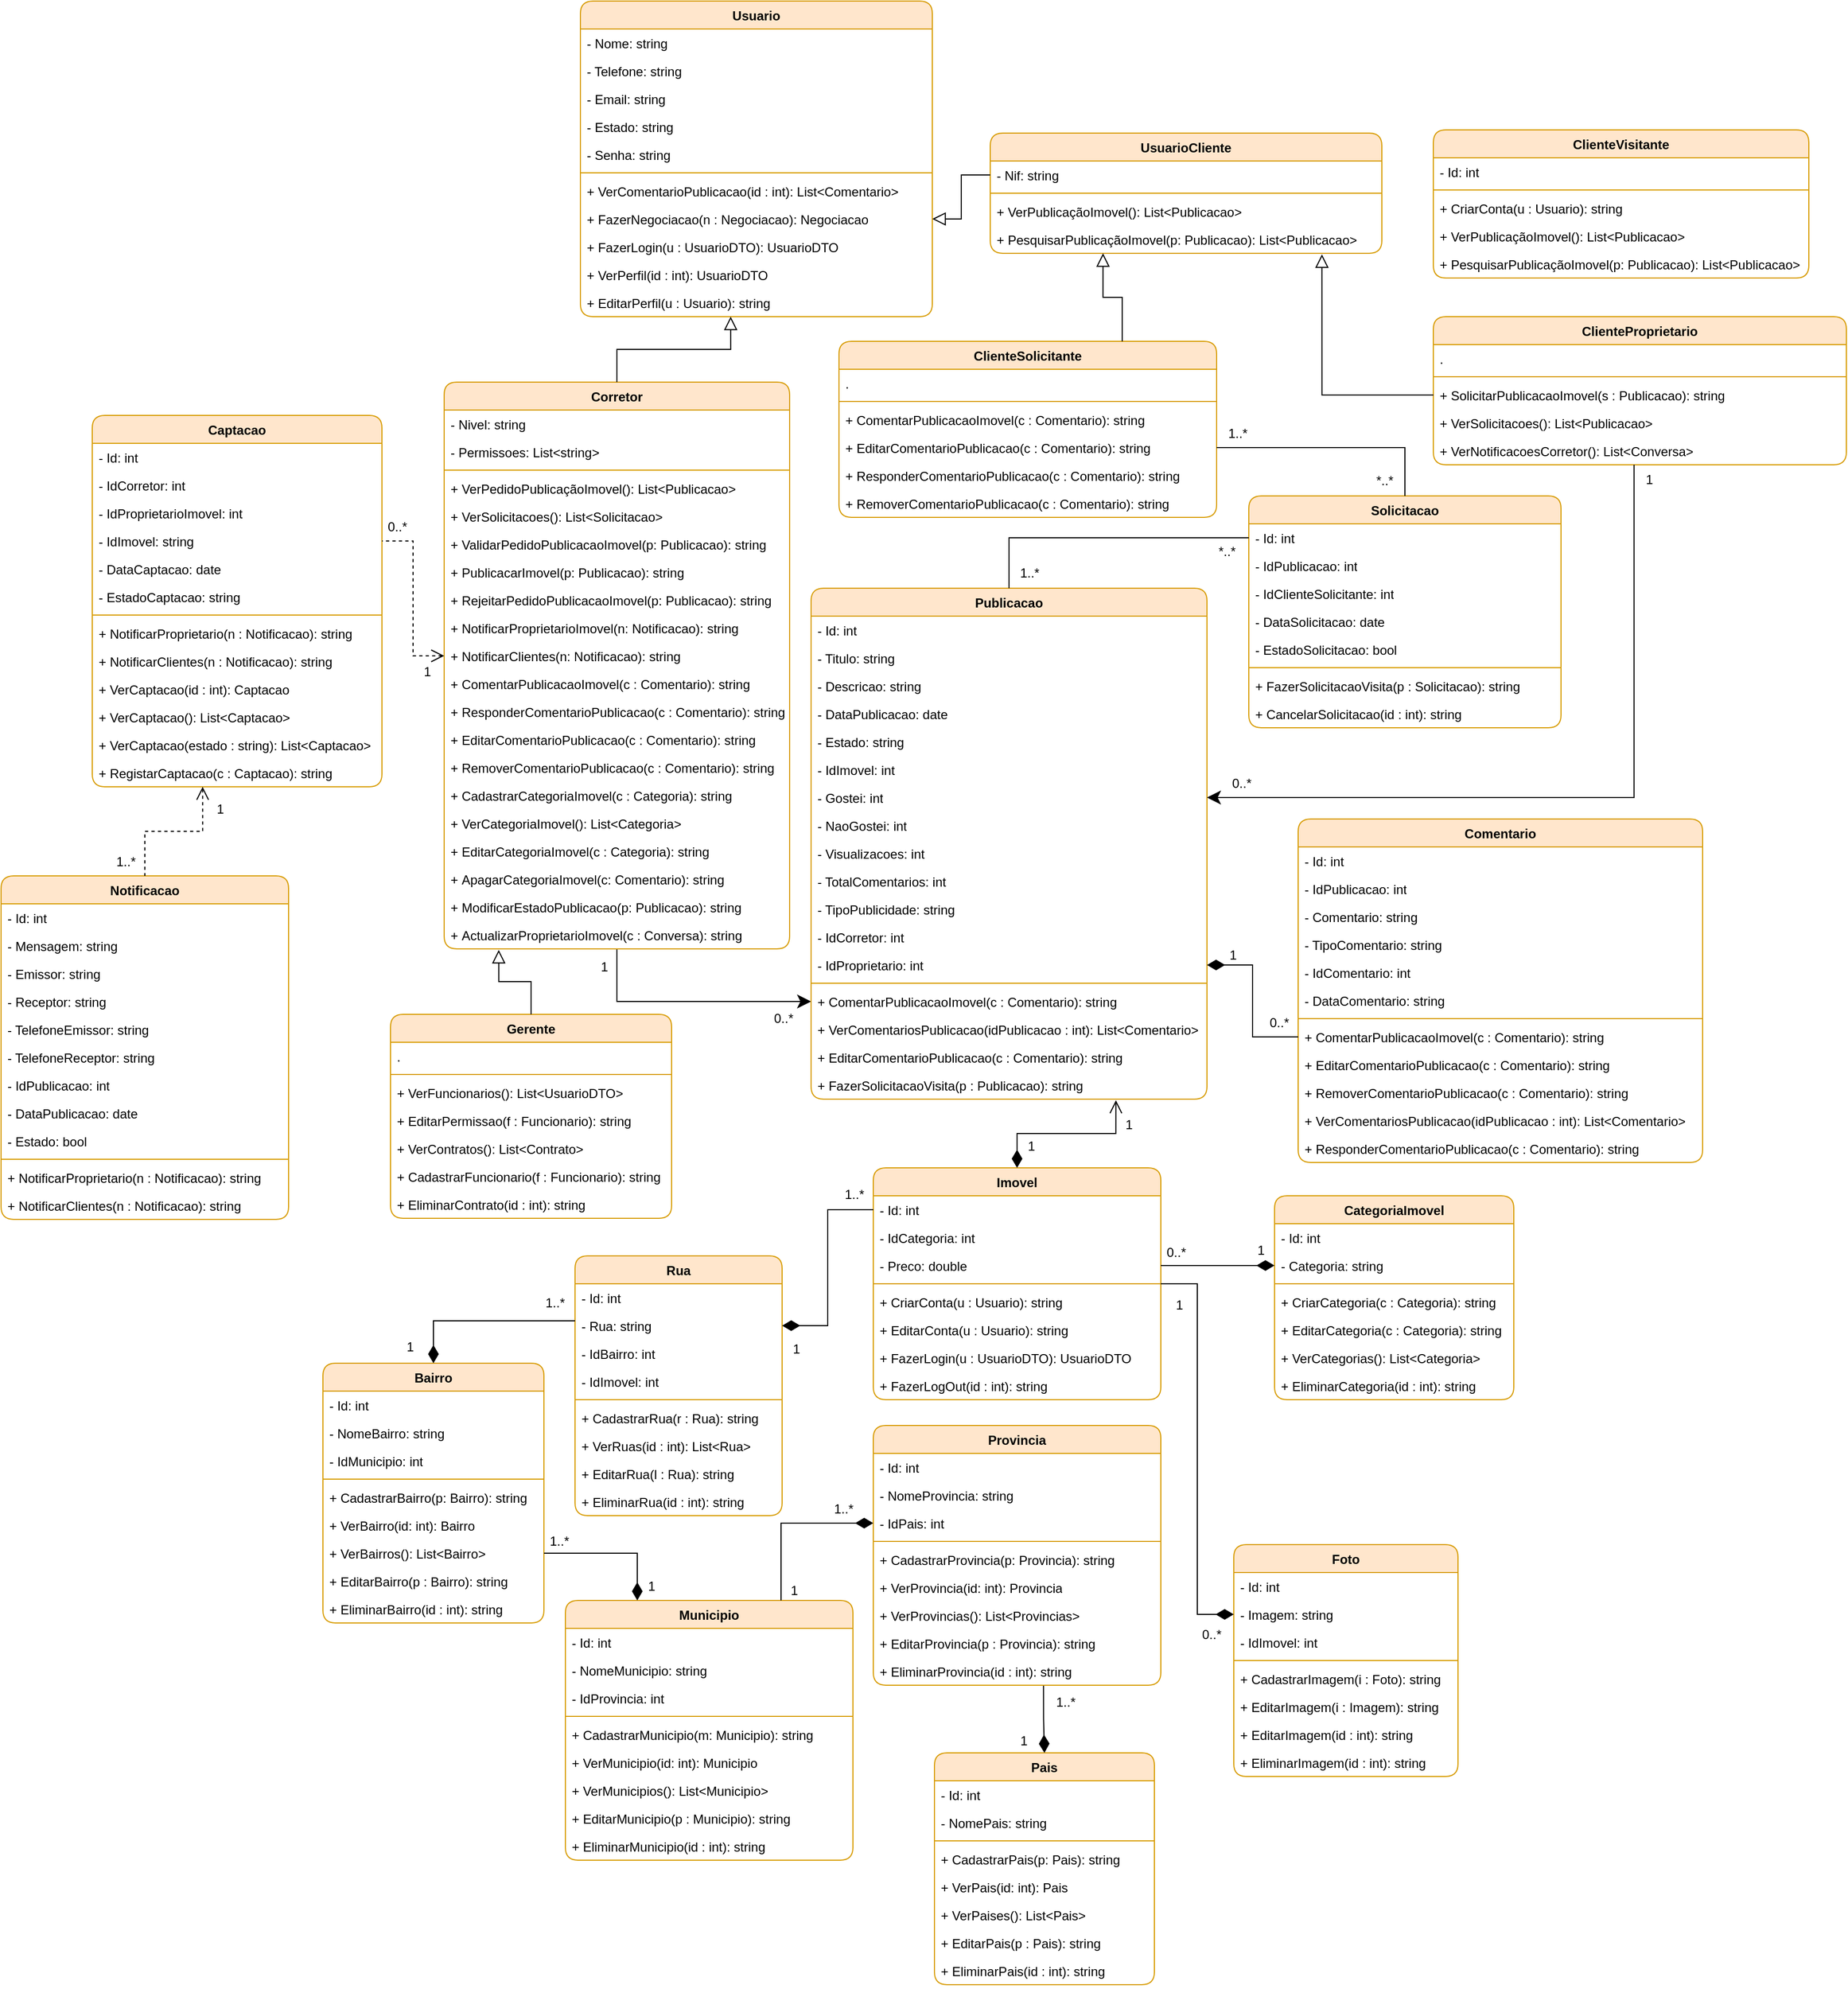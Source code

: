<mxfile version="24.6.4" type="device">
  <diagram name="Página-1" id="HoX0y5I8pWD0z8BwwCnm">
    <mxGraphModel dx="2234" dy="875" grid="0" gridSize="10" guides="1" tooltips="1" connect="1" arrows="1" fold="1" page="0" pageScale="1" pageWidth="827" pageHeight="1169" math="0" shadow="0">
      <root>
        <mxCell id="0" />
        <mxCell id="1" parent="0" />
        <mxCell id="pnIYlLvs0AxVZ8qZTBsn-1" value="Usuario" style="swimlane;fontStyle=1;align=center;verticalAlign=top;childLayout=stackLayout;horizontal=1;startSize=26;horizontalStack=0;resizeParent=1;resizeParentMax=0;resizeLast=0;collapsible=1;marginBottom=0;whiteSpace=wrap;html=1;rounded=1;fillColor=#ffe6cc;strokeColor=#d79b00;" parent="1" vertex="1">
          <mxGeometry x="-137" y="193" width="328" height="294" as="geometry" />
        </mxCell>
        <mxCell id="pnIYlLvs0AxVZ8qZTBsn-7" value="- Nome: string" style="text;strokeColor=none;fillColor=none;align=left;verticalAlign=top;spacingLeft=4;spacingRight=4;overflow=hidden;rotatable=0;points=[[0,0.5],[1,0.5]];portConstraint=eastwest;whiteSpace=wrap;html=1;" parent="pnIYlLvs0AxVZ8qZTBsn-1" vertex="1">
          <mxGeometry y="26" width="328" height="26" as="geometry" />
        </mxCell>
        <mxCell id="hT-52-UHFEvAAX2J_I_--62" value="- Telefone: string" style="text;strokeColor=none;fillColor=none;align=left;verticalAlign=top;spacingLeft=4;spacingRight=4;overflow=hidden;rotatable=0;points=[[0,0.5],[1,0.5]];portConstraint=eastwest;whiteSpace=wrap;html=1;" parent="pnIYlLvs0AxVZ8qZTBsn-1" vertex="1">
          <mxGeometry y="52" width="328" height="26" as="geometry" />
        </mxCell>
        <mxCell id="hT-52-UHFEvAAX2J_I_--63" value="- Email: string" style="text;strokeColor=none;fillColor=none;align=left;verticalAlign=top;spacingLeft=4;spacingRight=4;overflow=hidden;rotatable=0;points=[[0,0.5],[1,0.5]];portConstraint=eastwest;whiteSpace=wrap;html=1;" parent="pnIYlLvs0AxVZ8qZTBsn-1" vertex="1">
          <mxGeometry y="78" width="328" height="26" as="geometry" />
        </mxCell>
        <mxCell id="hT-52-UHFEvAAX2J_I_--64" value="- Estado: string" style="text;strokeColor=none;fillColor=none;align=left;verticalAlign=top;spacingLeft=4;spacingRight=4;overflow=hidden;rotatable=0;points=[[0,0.5],[1,0.5]];portConstraint=eastwest;whiteSpace=wrap;html=1;" parent="pnIYlLvs0AxVZ8qZTBsn-1" vertex="1">
          <mxGeometry y="104" width="328" height="26" as="geometry" />
        </mxCell>
        <mxCell id="hT-52-UHFEvAAX2J_I_--65" value="- Senha: string" style="text;strokeColor=none;fillColor=none;align=left;verticalAlign=top;spacingLeft=4;spacingRight=4;overflow=hidden;rotatable=0;points=[[0,0.5],[1,0.5]];portConstraint=eastwest;whiteSpace=wrap;html=1;" parent="pnIYlLvs0AxVZ8qZTBsn-1" vertex="1">
          <mxGeometry y="130" width="328" height="26" as="geometry" />
        </mxCell>
        <mxCell id="pnIYlLvs0AxVZ8qZTBsn-3" value="" style="line;strokeWidth=1;fillColor=none;align=left;verticalAlign=middle;spacingTop=-1;spacingLeft=3;spacingRight=3;rotatable=0;labelPosition=right;points=[];portConstraint=eastwest;strokeColor=inherit;" parent="pnIYlLvs0AxVZ8qZTBsn-1" vertex="1">
          <mxGeometry y="156" width="328" height="8" as="geometry" />
        </mxCell>
        <mxCell id="hT-52-UHFEvAAX2J_I_--50" value="+&amp;nbsp;&lt;span style=&quot;text-align: center;&quot;&gt;Ver&lt;/span&gt;&lt;span style=&quot;background-color: initial; text-align: center;&quot;&gt;ComentarioPublicacao&lt;/span&gt;(id : int): List&amp;lt;Comentario&amp;gt;" style="text;strokeColor=none;fillColor=none;align=left;verticalAlign=top;spacingLeft=4;spacingRight=4;overflow=hidden;rotatable=0;points=[[0,0.5],[1,0.5]];portConstraint=eastwest;whiteSpace=wrap;html=1;" parent="pnIYlLvs0AxVZ8qZTBsn-1" vertex="1">
          <mxGeometry y="164" width="328" height="26" as="geometry" />
        </mxCell>
        <mxCell id="hT-52-UHFEvAAX2J_I_--51" value="+&amp;nbsp;&lt;span style=&quot;text-align: center;&quot;&gt;Fazer&lt;/span&gt;&lt;span style=&quot;background-color: initial; text-align: center;&quot;&gt;Negociacao&lt;/span&gt;(n : Negociacao): Negociacao" style="text;strokeColor=none;fillColor=none;align=left;verticalAlign=top;spacingLeft=4;spacingRight=4;overflow=hidden;rotatable=0;points=[[0,0.5],[1,0.5]];portConstraint=eastwest;whiteSpace=wrap;html=1;" parent="pnIYlLvs0AxVZ8qZTBsn-1" vertex="1">
          <mxGeometry y="190" width="328" height="26" as="geometry" />
        </mxCell>
        <mxCell id="pnIYlLvs0AxVZ8qZTBsn-11" value="+ FazerLogin(u : UsuarioDTO): UsuarioDTO" style="text;strokeColor=none;fillColor=none;align=left;verticalAlign=top;spacingLeft=4;spacingRight=4;overflow=hidden;rotatable=0;points=[[0,0.5],[1,0.5]];portConstraint=eastwest;whiteSpace=wrap;html=1;" parent="pnIYlLvs0AxVZ8qZTBsn-1" vertex="1">
          <mxGeometry y="216" width="328" height="26" as="geometry" />
        </mxCell>
        <mxCell id="bddd_R0ko2qOw5uLOR4B-4" value="+&amp;nbsp;&lt;span style=&quot;text-align: center;&quot;&gt;Ver&lt;/span&gt;&lt;span style=&quot;text-align: center; background-color: initial;&quot;&gt;Perfil&lt;/span&gt;(id : int): UsuarioDTO" style="text;strokeColor=none;fillColor=none;align=left;verticalAlign=top;spacingLeft=4;spacingRight=4;overflow=hidden;rotatable=0;points=[[0,0.5],[1,0.5]];portConstraint=eastwest;whiteSpace=wrap;html=1;" parent="pnIYlLvs0AxVZ8qZTBsn-1" vertex="1">
          <mxGeometry y="242" width="328" height="26" as="geometry" />
        </mxCell>
        <mxCell id="pnIYlLvs0AxVZ8qZTBsn-10" value="+ EditarPerfil(u : Usuario): string" style="text;strokeColor=none;fillColor=none;align=left;verticalAlign=top;spacingLeft=4;spacingRight=4;overflow=hidden;rotatable=0;points=[[0,0.5],[1,0.5]];portConstraint=eastwest;whiteSpace=wrap;html=1;" parent="pnIYlLvs0AxVZ8qZTBsn-1" vertex="1">
          <mxGeometry y="268" width="328" height="26" as="geometry" />
        </mxCell>
        <mxCell id="pnIYlLvs0AxVZ8qZTBsn-13" value="ClienteVisitante" style="swimlane;fontStyle=1;align=center;verticalAlign=top;childLayout=stackLayout;horizontal=1;startSize=26;horizontalStack=0;resizeParent=1;resizeParentMax=0;resizeLast=0;collapsible=1;marginBottom=0;whiteSpace=wrap;html=1;rounded=1;fillColor=#ffe6cc;strokeColor=#d79b00;" parent="1" vertex="1">
          <mxGeometry x="658" y="313" width="350" height="138" as="geometry" />
        </mxCell>
        <mxCell id="pnIYlLvs0AxVZ8qZTBsn-14" value="- Id: int" style="text;strokeColor=none;fillColor=none;align=left;verticalAlign=top;spacingLeft=4;spacingRight=4;overflow=hidden;rotatable=0;points=[[0,0.5],[1,0.5]];portConstraint=eastwest;whiteSpace=wrap;html=1;" parent="pnIYlLvs0AxVZ8qZTBsn-13" vertex="1">
          <mxGeometry y="26" width="350" height="26" as="geometry" />
        </mxCell>
        <mxCell id="pnIYlLvs0AxVZ8qZTBsn-20" value="" style="line;strokeWidth=1;fillColor=none;align=left;verticalAlign=middle;spacingTop=-1;spacingLeft=3;spacingRight=3;rotatable=0;labelPosition=right;points=[];portConstraint=eastwest;strokeColor=inherit;" parent="pnIYlLvs0AxVZ8qZTBsn-13" vertex="1">
          <mxGeometry y="52" width="350" height="8" as="geometry" />
        </mxCell>
        <mxCell id="pnIYlLvs0AxVZ8qZTBsn-24" value="+ CriarConta(u : Usuario): string" style="text;strokeColor=none;fillColor=none;align=left;verticalAlign=top;spacingLeft=4;spacingRight=4;overflow=hidden;rotatable=0;points=[[0,0.5],[1,0.5]];portConstraint=eastwest;whiteSpace=wrap;html=1;" parent="pnIYlLvs0AxVZ8qZTBsn-13" vertex="1">
          <mxGeometry y="60" width="350" height="26" as="geometry" />
        </mxCell>
        <mxCell id="_Qzql1QiPqciEN8ag5IJ-1" value="+&amp;nbsp;&lt;span style=&quot;text-align: center;&quot;&gt;Ver&lt;/span&gt;&lt;span style=&quot;background-color: initial; text-align: center;&quot;&gt;PublicaçãoImovel&lt;/span&gt;(): List&amp;lt;Publicacao&amp;gt;" style="text;strokeColor=none;fillColor=none;align=left;verticalAlign=top;spacingLeft=4;spacingRight=4;overflow=hidden;rotatable=0;points=[[0,0.5],[1,0.5]];portConstraint=eastwest;whiteSpace=wrap;html=1;" parent="pnIYlLvs0AxVZ8qZTBsn-13" vertex="1">
          <mxGeometry y="86" width="350" height="26" as="geometry" />
        </mxCell>
        <mxCell id="hT-52-UHFEvAAX2J_I_--52" value="+&amp;nbsp;&lt;span style=&quot;text-align: center;&quot;&gt;Pesquisar&lt;/span&gt;&lt;span style=&quot;background-color: initial; text-align: center;&quot;&gt;PublicaçãoImovel&lt;/span&gt;(p: Publicacao): List&amp;lt;Publicacao&amp;gt;" style="text;strokeColor=none;fillColor=none;align=left;verticalAlign=top;spacingLeft=4;spacingRight=4;overflow=hidden;rotatable=0;points=[[0,0.5],[1,0.5]];portConstraint=eastwest;whiteSpace=wrap;html=1;" parent="pnIYlLvs0AxVZ8qZTBsn-13" vertex="1">
          <mxGeometry y="112" width="350" height="26" as="geometry" />
        </mxCell>
        <mxCell id="pnIYlLvs0AxVZ8qZTBsn-39" value="ClienteSolicitante" style="swimlane;fontStyle=1;align=center;verticalAlign=top;childLayout=stackLayout;horizontal=1;startSize=26;horizontalStack=0;resizeParent=1;resizeParentMax=0;resizeLast=0;collapsible=1;marginBottom=0;whiteSpace=wrap;html=1;rounded=1;fillColor=#ffe6cc;strokeColor=#d79b00;" parent="1" vertex="1">
          <mxGeometry x="104" y="510" width="352" height="164" as="geometry" />
        </mxCell>
        <mxCell id="pnIYlLvs0AxVZ8qZTBsn-45" value="." style="text;strokeColor=none;fillColor=none;align=left;verticalAlign=top;spacingLeft=4;spacingRight=4;overflow=hidden;rotatable=0;points=[[0,0.5],[1,0.5]];portConstraint=eastwest;whiteSpace=wrap;html=1;" parent="pnIYlLvs0AxVZ8qZTBsn-39" vertex="1">
          <mxGeometry y="26" width="352" height="26" as="geometry" />
        </mxCell>
        <mxCell id="pnIYlLvs0AxVZ8qZTBsn-46" value="" style="line;strokeWidth=1;fillColor=none;align=left;verticalAlign=middle;spacingTop=-1;spacingLeft=3;spacingRight=3;rotatable=0;labelPosition=right;points=[];portConstraint=eastwest;strokeColor=inherit;" parent="pnIYlLvs0AxVZ8qZTBsn-39" vertex="1">
          <mxGeometry y="52" width="352" height="8" as="geometry" />
        </mxCell>
        <mxCell id="pnIYlLvs0AxVZ8qZTBsn-47" value="+&amp;nbsp;&lt;span style=&quot;text-align: center;&quot;&gt;Comentar&lt;/span&gt;&lt;span style=&quot;background-color: initial; text-align: center;&quot;&gt;PublicacaoImovel&lt;/span&gt;(c : Comentario): string" style="text;strokeColor=none;fillColor=none;align=left;verticalAlign=top;spacingLeft=4;spacingRight=4;overflow=hidden;rotatable=0;points=[[0,0.5],[1,0.5]];portConstraint=eastwest;whiteSpace=wrap;html=1;" parent="pnIYlLvs0AxVZ8qZTBsn-39" vertex="1">
          <mxGeometry y="60" width="352" height="26" as="geometry" />
        </mxCell>
        <mxCell id="pnIYlLvs0AxVZ8qZTBsn-48" value="+&amp;nbsp;&lt;span style=&quot;text-align: center;&quot;&gt;Editar&lt;/span&gt;&lt;span style=&quot;background-color: initial; text-align: center;&quot;&gt;ComentarioPublicacao&lt;/span&gt;(c : Comentario): string" style="text;strokeColor=none;fillColor=none;align=left;verticalAlign=top;spacingLeft=4;spacingRight=4;overflow=hidden;rotatable=0;points=[[0,0.5],[1,0.5]];portConstraint=eastwest;whiteSpace=wrap;html=1;" parent="pnIYlLvs0AxVZ8qZTBsn-39" vertex="1">
          <mxGeometry y="86" width="352" height="26" as="geometry" />
        </mxCell>
        <mxCell id="DXOBqNbZfCWq_NmPxq-p-129" value="+ Responder&lt;span style=&quot;background-color: initial; text-align: center;&quot;&gt;ComentarioPublicacao&lt;/span&gt;(c : Comentario): string" style="text;strokeColor=none;fillColor=none;align=left;verticalAlign=top;spacingLeft=4;spacingRight=4;overflow=hidden;rotatable=0;points=[[0,0.5],[1,0.5]];portConstraint=eastwest;whiteSpace=wrap;html=1;" parent="pnIYlLvs0AxVZ8qZTBsn-39" vertex="1">
          <mxGeometry y="112" width="352" height="26" as="geometry" />
        </mxCell>
        <mxCell id="pnIYlLvs0AxVZ8qZTBsn-50" value="+&amp;nbsp;&lt;span style=&quot;text-align: center;&quot;&gt;Remover&lt;/span&gt;&lt;span style=&quot;background-color: initial; text-align: center;&quot;&gt;ComentarioPublicacao&lt;/span&gt;(c : Comentario): string" style="text;strokeColor=none;fillColor=none;align=left;verticalAlign=top;spacingLeft=4;spacingRight=4;overflow=hidden;rotatable=0;points=[[0,0.5],[1,0.5]];portConstraint=eastwest;whiteSpace=wrap;html=1;" parent="pnIYlLvs0AxVZ8qZTBsn-39" vertex="1">
          <mxGeometry y="138" width="352" height="26" as="geometry" />
        </mxCell>
        <mxCell id="pnIYlLvs0AxVZ8qZTBsn-52" value="Gerente" style="swimlane;fontStyle=1;align=center;verticalAlign=top;childLayout=stackLayout;horizontal=1;startSize=26;horizontalStack=0;resizeParent=1;resizeParentMax=0;resizeLast=0;collapsible=1;marginBottom=0;whiteSpace=wrap;html=1;rounded=1;fillColor=#ffe6cc;strokeColor=#d79b00;" parent="1" vertex="1">
          <mxGeometry x="-314" y="1137" width="262" height="190" as="geometry" />
        </mxCell>
        <mxCell id="pnIYlLvs0AxVZ8qZTBsn-53" value="." style="text;strokeColor=none;fillColor=none;align=left;verticalAlign=top;spacingLeft=4;spacingRight=4;overflow=hidden;rotatable=0;points=[[0,0.5],[1,0.5]];portConstraint=eastwest;whiteSpace=wrap;html=1;" parent="pnIYlLvs0AxVZ8qZTBsn-52" vertex="1">
          <mxGeometry y="26" width="262" height="26" as="geometry" />
        </mxCell>
        <mxCell id="pnIYlLvs0AxVZ8qZTBsn-59" value="" style="line;strokeWidth=1;fillColor=none;align=left;verticalAlign=middle;spacingTop=-1;spacingLeft=3;spacingRight=3;rotatable=0;labelPosition=right;points=[];portConstraint=eastwest;strokeColor=inherit;" parent="pnIYlLvs0AxVZ8qZTBsn-52" vertex="1">
          <mxGeometry y="52" width="262" height="8" as="geometry" />
        </mxCell>
        <mxCell id="pnIYlLvs0AxVZ8qZTBsn-61" value="+ VerFuncionarios(): List&amp;lt;UsuarioDTO&amp;gt;" style="text;strokeColor=none;fillColor=none;align=left;verticalAlign=top;spacingLeft=4;spacingRight=4;overflow=hidden;rotatable=0;points=[[0,0.5],[1,0.5]];portConstraint=eastwest;whiteSpace=wrap;html=1;" parent="pnIYlLvs0AxVZ8qZTBsn-52" vertex="1">
          <mxGeometry y="60" width="262" height="26" as="geometry" />
        </mxCell>
        <mxCell id="pnIYlLvs0AxVZ8qZTBsn-62" value="+ EditarPermissao(f : Funcionario): string" style="text;strokeColor=none;fillColor=none;align=left;verticalAlign=top;spacingLeft=4;spacingRight=4;overflow=hidden;rotatable=0;points=[[0,0.5],[1,0.5]];portConstraint=eastwest;whiteSpace=wrap;html=1;" parent="pnIYlLvs0AxVZ8qZTBsn-52" vertex="1">
          <mxGeometry y="86" width="262" height="26" as="geometry" />
        </mxCell>
        <mxCell id="pnIYlLvs0AxVZ8qZTBsn-63" value="+ VerContratos(): List&amp;lt;Contrato&amp;gt;" style="text;strokeColor=none;fillColor=none;align=left;verticalAlign=top;spacingLeft=4;spacingRight=4;overflow=hidden;rotatable=0;points=[[0,0.5],[1,0.5]];portConstraint=eastwest;whiteSpace=wrap;html=1;" parent="pnIYlLvs0AxVZ8qZTBsn-52" vertex="1">
          <mxGeometry y="112" width="262" height="26" as="geometry" />
        </mxCell>
        <mxCell id="pnIYlLvs0AxVZ8qZTBsn-60" value="+ CadastrarFuncionario(f : Funcionario): string" style="text;strokeColor=none;fillColor=none;align=left;verticalAlign=top;spacingLeft=4;spacingRight=4;overflow=hidden;rotatable=0;points=[[0,0.5],[1,0.5]];portConstraint=eastwest;whiteSpace=wrap;html=1;" parent="pnIYlLvs0AxVZ8qZTBsn-52" vertex="1">
          <mxGeometry y="138" width="262" height="26" as="geometry" />
        </mxCell>
        <mxCell id="DXOBqNbZfCWq_NmPxq-p-119" value="+ EliminarContrato(id : int): string" style="text;strokeColor=none;fillColor=none;align=left;verticalAlign=top;spacingLeft=4;spacingRight=4;overflow=hidden;rotatable=0;points=[[0,0.5],[1,0.5]];portConstraint=eastwest;whiteSpace=wrap;html=1;" parent="pnIYlLvs0AxVZ8qZTBsn-52" vertex="1">
          <mxGeometry y="164" width="262" height="26" as="geometry" />
        </mxCell>
        <mxCell id="hT-52-UHFEvAAX2J_I_--69" style="edgeStyle=orthogonalEdgeStyle;rounded=0;orthogonalLoop=1;jettySize=auto;html=1;entryX=0;entryY=0.5;entryDx=0;entryDy=0;endArrow=classic;endFill=1;endSize=10;startSize=10;startArrow=none;startFill=0;" parent="1" source="pnIYlLvs0AxVZ8qZTBsn-67" target="pnIYlLvs0AxVZ8qZTBsn-143" edge="1">
          <mxGeometry relative="1" as="geometry" />
        </mxCell>
        <mxCell id="pnIYlLvs0AxVZ8qZTBsn-67" value="Corretor" style="swimlane;fontStyle=1;align=center;verticalAlign=top;childLayout=stackLayout;horizontal=1;startSize=26;horizontalStack=0;resizeParent=1;resizeParentMax=0;resizeLast=0;collapsible=1;marginBottom=0;whiteSpace=wrap;html=1;rounded=1;fillColor=#ffe6cc;strokeColor=#d79b00;" parent="1" vertex="1">
          <mxGeometry x="-264" y="548" width="322" height="528" as="geometry" />
        </mxCell>
        <mxCell id="pnIYlLvs0AxVZ8qZTBsn-68" value="- Nivel: string" style="text;strokeColor=none;fillColor=none;align=left;verticalAlign=top;spacingLeft=4;spacingRight=4;overflow=hidden;rotatable=0;points=[[0,0.5],[1,0.5]];portConstraint=eastwest;whiteSpace=wrap;html=1;" parent="pnIYlLvs0AxVZ8qZTBsn-67" vertex="1">
          <mxGeometry y="26" width="322" height="26" as="geometry" />
        </mxCell>
        <mxCell id="pnIYlLvs0AxVZ8qZTBsn-133" value="- Permissoes: List&amp;lt;string&amp;gt;" style="text;strokeColor=none;fillColor=none;align=left;verticalAlign=top;spacingLeft=4;spacingRight=4;overflow=hidden;rotatable=0;points=[[0,0.5],[1,0.5]];portConstraint=eastwest;whiteSpace=wrap;html=1;" parent="pnIYlLvs0AxVZ8qZTBsn-67" vertex="1">
          <mxGeometry y="52" width="322" height="26" as="geometry" />
        </mxCell>
        <mxCell id="pnIYlLvs0AxVZ8qZTBsn-74" value="" style="line;strokeWidth=1;fillColor=none;align=left;verticalAlign=middle;spacingTop=-1;spacingLeft=3;spacingRight=3;rotatable=0;labelPosition=right;points=[];portConstraint=eastwest;strokeColor=inherit;" parent="pnIYlLvs0AxVZ8qZTBsn-67" vertex="1">
          <mxGeometry y="78" width="322" height="8" as="geometry" />
        </mxCell>
        <mxCell id="7w84CeRgIQzDsA8crFlN-2" value="+&amp;nbsp;&lt;span style=&quot;text-align: center;&quot;&gt;VerPedido&lt;/span&gt;&lt;span style=&quot;text-align: center; background-color: initial;&quot;&gt;PublicaçãoImovel&lt;/span&gt;(): List&amp;lt;Publicacao&amp;gt;" style="text;strokeColor=none;fillColor=none;align=left;verticalAlign=top;spacingLeft=4;spacingRight=4;overflow=hidden;rotatable=0;points=[[0,0.5],[1,0.5]];portConstraint=eastwest;whiteSpace=wrap;html=1;" parent="pnIYlLvs0AxVZ8qZTBsn-67" vertex="1">
          <mxGeometry y="86" width="322" height="26" as="geometry" />
        </mxCell>
        <mxCell id="pnIYlLvs0AxVZ8qZTBsn-75" value="&lt;div style=&quot;text-align: center;&quot;&gt;&lt;span style=&quot;background-color: initial;&quot;&gt;+ VerSolicitacoes&lt;/span&gt;&lt;span style=&quot;background-color: initial;&quot;&gt;(): List&amp;lt;Solicitacao&amp;gt;&lt;/span&gt;&lt;/div&gt;" style="text;strokeColor=none;fillColor=none;align=left;verticalAlign=top;spacingLeft=4;spacingRight=4;overflow=hidden;rotatable=0;points=[[0,0.5],[1,0.5]];portConstraint=eastwest;whiteSpace=wrap;html=1;" parent="pnIYlLvs0AxVZ8qZTBsn-67" vertex="1">
          <mxGeometry y="112" width="322" height="26" as="geometry" />
        </mxCell>
        <mxCell id="hT-52-UHFEvAAX2J_I_--32" value="+&amp;nbsp;&lt;span style=&quot;text-align: center;&quot;&gt;Validar&lt;/span&gt;&lt;span style=&quot;text-align: center; background-color: initial;&quot;&gt;PedidoPublicacaoImovel&lt;/span&gt;(p: Publicacao): string" style="text;strokeColor=none;fillColor=none;align=left;verticalAlign=top;spacingLeft=4;spacingRight=4;overflow=hidden;rotatable=0;points=[[0,0.5],[1,0.5]];portConstraint=eastwest;whiteSpace=wrap;html=1;" parent="pnIYlLvs0AxVZ8qZTBsn-67" vertex="1">
          <mxGeometry y="138" width="322" height="26" as="geometry" />
        </mxCell>
        <mxCell id="DXOBqNbZfCWq_NmPxq-p-7" value="+&amp;nbsp;&lt;span style=&quot;text-align: center; background-color: initial;&quot;&gt;PublicacarImovel&lt;/span&gt;(p: Publicacao): string" style="text;strokeColor=none;fillColor=none;align=left;verticalAlign=top;spacingLeft=4;spacingRight=4;overflow=hidden;rotatable=0;points=[[0,0.5],[1,0.5]];portConstraint=eastwest;whiteSpace=wrap;html=1;" parent="pnIYlLvs0AxVZ8qZTBsn-67" vertex="1">
          <mxGeometry y="164" width="322" height="26" as="geometry" />
        </mxCell>
        <mxCell id="hT-52-UHFEvAAX2J_I_--33" value="+ Rejeitar&lt;span style=&quot;text-align: center; background-color: initial;&quot;&gt;PedidoPublicacaoImovel&lt;/span&gt;(p: Publicacao): string" style="text;strokeColor=none;fillColor=none;align=left;verticalAlign=top;spacingLeft=4;spacingRight=4;overflow=hidden;rotatable=0;points=[[0,0.5],[1,0.5]];portConstraint=eastwest;whiteSpace=wrap;html=1;" parent="pnIYlLvs0AxVZ8qZTBsn-67" vertex="1">
          <mxGeometry y="190" width="322" height="26" as="geometry" />
        </mxCell>
        <mxCell id="hT-52-UHFEvAAX2J_I_--34" value="+&amp;nbsp;&lt;span style=&quot;text-align: center;&quot;&gt;Notificar&lt;/span&gt;&lt;span style=&quot;text-align: center; background-color: initial;&quot;&gt;ProprietarioImovel&lt;/span&gt;(n: Notificacao): string" style="text;strokeColor=none;fillColor=none;align=left;verticalAlign=top;spacingLeft=4;spacingRight=4;overflow=hidden;rotatable=0;points=[[0,0.5],[1,0.5]];portConstraint=eastwest;whiteSpace=wrap;html=1;" parent="pnIYlLvs0AxVZ8qZTBsn-67" vertex="1">
          <mxGeometry y="216" width="322" height="26" as="geometry" />
        </mxCell>
        <mxCell id="hT-52-UHFEvAAX2J_I_--47" value="+&amp;nbsp;&lt;span style=&quot;text-align: center;&quot;&gt;NotificarClientes&lt;/span&gt;(n: Notificacao): string" style="text;strokeColor=none;fillColor=none;align=left;verticalAlign=top;spacingLeft=4;spacingRight=4;overflow=hidden;rotatable=0;points=[[0,0.5],[1,0.5]];portConstraint=eastwest;whiteSpace=wrap;html=1;" parent="pnIYlLvs0AxVZ8qZTBsn-67" vertex="1">
          <mxGeometry y="242" width="322" height="26" as="geometry" />
        </mxCell>
        <mxCell id="pnIYlLvs0AxVZ8qZTBsn-76" value="+&amp;nbsp;&lt;span style=&quot;text-align: center;&quot;&gt;Comentar&lt;/span&gt;&lt;span style=&quot;text-align: center; background-color: initial;&quot;&gt;PublicacaoImovel&lt;/span&gt;(c : Comentario): string" style="text;strokeColor=none;fillColor=none;align=left;verticalAlign=top;spacingLeft=4;spacingRight=4;overflow=hidden;rotatable=0;points=[[0,0.5],[1,0.5]];portConstraint=eastwest;whiteSpace=wrap;html=1;" parent="pnIYlLvs0AxVZ8qZTBsn-67" vertex="1">
          <mxGeometry y="268" width="322" height="26" as="geometry" />
        </mxCell>
        <mxCell id="pnIYlLvs0AxVZ8qZTBsn-78" value="+&amp;nbsp;&lt;span style=&quot;text-align: center; background-color: initial;&quot;&gt;Responder&lt;/span&gt;&lt;span style=&quot;text-align: center; background-color: initial;&quot;&gt;ComentarioPublicacao&lt;/span&gt;(c : Comentario): string" style="text;strokeColor=none;fillColor=none;align=left;verticalAlign=top;spacingLeft=4;spacingRight=4;overflow=hidden;rotatable=0;points=[[0,0.5],[1,0.5]];portConstraint=eastwest;whiteSpace=wrap;html=1;" parent="pnIYlLvs0AxVZ8qZTBsn-67" vertex="1">
          <mxGeometry y="294" width="322" height="26" as="geometry" />
        </mxCell>
        <mxCell id="bddd_R0ko2qOw5uLOR4B-1" value="+&amp;nbsp;&lt;span style=&quot;text-align: center;&quot;&gt;Editar&lt;/span&gt;&lt;span style=&quot;text-align: center; background-color: initial;&quot;&gt;ComentarioPublicacao&lt;/span&gt;(c : Comentario): string" style="text;strokeColor=none;fillColor=none;align=left;verticalAlign=top;spacingLeft=4;spacingRight=4;overflow=hidden;rotatable=0;points=[[0,0.5],[1,0.5]];portConstraint=eastwest;whiteSpace=wrap;html=1;" parent="pnIYlLvs0AxVZ8qZTBsn-67" vertex="1">
          <mxGeometry y="320" width="322" height="26" as="geometry" />
        </mxCell>
        <mxCell id="bddd_R0ko2qOw5uLOR4B-2" value="+&amp;nbsp;&lt;span style=&quot;text-align: center;&quot;&gt;Remover&lt;/span&gt;&lt;span style=&quot;text-align: center; background-color: initial;&quot;&gt;ComentarioPublicacao&lt;/span&gt;(c : Comentario): string" style="text;strokeColor=none;fillColor=none;align=left;verticalAlign=top;spacingLeft=4;spacingRight=4;overflow=hidden;rotatable=0;points=[[0,0.5],[1,0.5]];portConstraint=eastwest;whiteSpace=wrap;html=1;" parent="pnIYlLvs0AxVZ8qZTBsn-67" vertex="1">
          <mxGeometry y="346" width="322" height="26" as="geometry" />
        </mxCell>
        <mxCell id="hT-52-UHFEvAAX2J_I_--27" value="+&amp;nbsp;&lt;span style=&quot;text-align: center;&quot;&gt;Cadastrar&lt;/span&gt;&lt;span style=&quot;text-align: center; background-color: initial;&quot;&gt;CategoriaImovel&lt;/span&gt;(c : Categoria): string" style="text;strokeColor=none;fillColor=none;align=left;verticalAlign=top;spacingLeft=4;spacingRight=4;overflow=hidden;rotatable=0;points=[[0,0.5],[1,0.5]];portConstraint=eastwest;whiteSpace=wrap;html=1;" parent="pnIYlLvs0AxVZ8qZTBsn-67" vertex="1">
          <mxGeometry y="372" width="322" height="26" as="geometry" />
        </mxCell>
        <mxCell id="hT-52-UHFEvAAX2J_I_--28" value="+&amp;nbsp;&lt;span style=&quot;text-align: center;&quot;&gt;Ver&lt;/span&gt;&lt;span style=&quot;text-align: center; background-color: initial;&quot;&gt;CategoriaImovel&lt;/span&gt;(): List&amp;lt;Categoria&amp;gt;" style="text;strokeColor=none;fillColor=none;align=left;verticalAlign=top;spacingLeft=4;spacingRight=4;overflow=hidden;rotatable=0;points=[[0,0.5],[1,0.5]];portConstraint=eastwest;whiteSpace=wrap;html=1;" parent="pnIYlLvs0AxVZ8qZTBsn-67" vertex="1">
          <mxGeometry y="398" width="322" height="26" as="geometry" />
        </mxCell>
        <mxCell id="hT-52-UHFEvAAX2J_I_--29" value="+&amp;nbsp;&lt;span style=&quot;text-align: center;&quot;&gt;Editar&lt;/span&gt;&lt;span style=&quot;text-align: center; background-color: initial;&quot;&gt;CategoriaImovel&lt;/span&gt;(c : Categoria): string" style="text;strokeColor=none;fillColor=none;align=left;verticalAlign=top;spacingLeft=4;spacingRight=4;overflow=hidden;rotatable=0;points=[[0,0.5],[1,0.5]];portConstraint=eastwest;whiteSpace=wrap;html=1;" parent="pnIYlLvs0AxVZ8qZTBsn-67" vertex="1">
          <mxGeometry y="424" width="322" height="26" as="geometry" />
        </mxCell>
        <mxCell id="hT-52-UHFEvAAX2J_I_--30" value="+&amp;nbsp;&lt;span style=&quot;text-align: center;&quot;&gt;Apagar&lt;/span&gt;&lt;span style=&quot;text-align: center; background-color: initial;&quot;&gt;CategoriaImovel&lt;/span&gt;(c: Comentario): string" style="text;strokeColor=none;fillColor=none;align=left;verticalAlign=top;spacingLeft=4;spacingRight=4;overflow=hidden;rotatable=0;points=[[0,0.5],[1,0.5]];portConstraint=eastwest;whiteSpace=wrap;html=1;" parent="pnIYlLvs0AxVZ8qZTBsn-67" vertex="1">
          <mxGeometry y="450" width="322" height="26" as="geometry" />
        </mxCell>
        <mxCell id="hT-52-UHFEvAAX2J_I_--31" value="+&amp;nbsp;&lt;span style=&quot;text-align: center;&quot;&gt;Modificar&lt;/span&gt;&lt;span style=&quot;text-align: center; background-color: initial;&quot;&gt;EstadoPublicacao&lt;/span&gt;(p: Publicacao): string" style="text;strokeColor=none;fillColor=none;align=left;verticalAlign=top;spacingLeft=4;spacingRight=4;overflow=hidden;rotatable=0;points=[[0,0.5],[1,0.5]];portConstraint=eastwest;whiteSpace=wrap;html=1;" parent="pnIYlLvs0AxVZ8qZTBsn-67" vertex="1">
          <mxGeometry y="476" width="322" height="26" as="geometry" />
        </mxCell>
        <mxCell id="hT-52-UHFEvAAX2J_I_--67" value="+&amp;nbsp;&lt;span style=&quot;text-align: center;&quot;&gt;Actualizar&lt;/span&gt;&lt;span style=&quot;background-color: initial; text-align: center;&quot;&gt;ProprietarioImovel&lt;/span&gt;(c : Conversa): string" style="text;strokeColor=none;fillColor=none;align=left;verticalAlign=top;spacingLeft=4;spacingRight=4;overflow=hidden;rotatable=0;points=[[0,0.5],[1,0.5]];portConstraint=eastwest;whiteSpace=wrap;html=1;" parent="pnIYlLvs0AxVZ8qZTBsn-67" vertex="1">
          <mxGeometry y="502" width="322" height="26" as="geometry" />
        </mxCell>
        <mxCell id="pnIYlLvs0AxVZ8qZTBsn-81" style="edgeStyle=orthogonalEdgeStyle;rounded=0;orthogonalLoop=1;jettySize=auto;html=1;entryX=0.158;entryY=1.038;entryDx=0;entryDy=0;endArrow=block;endFill=0;endSize=10;entryPerimeter=0;" parent="1" source="pnIYlLvs0AxVZ8qZTBsn-52" target="hT-52-UHFEvAAX2J_I_--67" edge="1">
          <mxGeometry relative="1" as="geometry" />
        </mxCell>
        <mxCell id="pnIYlLvs0AxVZ8qZTBsn-82" style="edgeStyle=orthogonalEdgeStyle;rounded=0;orthogonalLoop=1;jettySize=auto;html=1;entryX=0.427;entryY=1;entryDx=0;entryDy=0;endArrow=block;endFill=0;endSize=10;entryPerimeter=0;" parent="1" source="pnIYlLvs0AxVZ8qZTBsn-67" target="pnIYlLvs0AxVZ8qZTBsn-10" edge="1">
          <mxGeometry relative="1" as="geometry">
            <mxPoint x="-331.984" y="680" as="targetPoint" />
          </mxGeometry>
        </mxCell>
        <mxCell id="pnIYlLvs0AxVZ8qZTBsn-83" value="ClienteProprietario" style="swimlane;fontStyle=1;align=center;verticalAlign=top;childLayout=stackLayout;horizontal=1;startSize=26;horizontalStack=0;resizeParent=1;resizeParentMax=0;resizeLast=0;collapsible=1;marginBottom=0;whiteSpace=wrap;html=1;rounded=1;fillColor=#ffe6cc;strokeColor=#d79b00;" parent="1" vertex="1">
          <mxGeometry x="658" y="487" width="385" height="138" as="geometry" />
        </mxCell>
        <mxCell id="pnIYlLvs0AxVZ8qZTBsn-89" value="." style="text;strokeColor=none;fillColor=none;align=left;verticalAlign=top;spacingLeft=4;spacingRight=4;overflow=hidden;rotatable=0;points=[[0,0.5],[1,0.5]];portConstraint=eastwest;whiteSpace=wrap;html=1;" parent="pnIYlLvs0AxVZ8qZTBsn-83" vertex="1">
          <mxGeometry y="26" width="385" height="26" as="geometry" />
        </mxCell>
        <mxCell id="pnIYlLvs0AxVZ8qZTBsn-90" value="" style="line;strokeWidth=1;fillColor=none;align=left;verticalAlign=middle;spacingTop=-1;spacingLeft=3;spacingRight=3;rotatable=0;labelPosition=right;points=[];portConstraint=eastwest;strokeColor=inherit;" parent="pnIYlLvs0AxVZ8qZTBsn-83" vertex="1">
          <mxGeometry y="52" width="385" height="8" as="geometry" />
        </mxCell>
        <mxCell id="pnIYlLvs0AxVZ8qZTBsn-91" value="+ Solicitar&lt;span style=&quot;text-align: center;&quot;&gt;Publicacao&lt;/span&gt;&lt;span style=&quot;text-align: center; background-color: initial;&quot;&gt;Imovel&lt;/span&gt;(s : Publicacao): string" style="text;strokeColor=none;fillColor=none;align=left;verticalAlign=top;spacingLeft=4;spacingRight=4;overflow=hidden;rotatable=0;points=[[0,0.5],[1,0.5]];portConstraint=eastwest;whiteSpace=wrap;html=1;" parent="pnIYlLvs0AxVZ8qZTBsn-83" vertex="1">
          <mxGeometry y="60" width="385" height="26" as="geometry" />
        </mxCell>
        <mxCell id="hT-52-UHFEvAAX2J_I_--66" value="+ VerSolicitacoes(): List&amp;lt;Publicacao&amp;gt;" style="text;strokeColor=none;fillColor=none;align=left;verticalAlign=top;spacingLeft=4;spacingRight=4;overflow=hidden;rotatable=0;points=[[0,0.5],[1,0.5]];portConstraint=eastwest;whiteSpace=wrap;html=1;" parent="pnIYlLvs0AxVZ8qZTBsn-83" vertex="1">
          <mxGeometry y="86" width="385" height="26" as="geometry" />
        </mxCell>
        <mxCell id="hT-52-UHFEvAAX2J_I_--68" value="+ VerNotificacoesCorretor(): List&amp;lt;Conversa&amp;gt;" style="text;strokeColor=none;fillColor=none;align=left;verticalAlign=top;spacingLeft=4;spacingRight=4;overflow=hidden;rotatable=0;points=[[0,0.5],[1,0.5]];portConstraint=eastwest;whiteSpace=wrap;html=1;" parent="pnIYlLvs0AxVZ8qZTBsn-83" vertex="1">
          <mxGeometry y="112" width="385" height="26" as="geometry" />
        </mxCell>
        <mxCell id="pnIYlLvs0AxVZ8qZTBsn-115" value="UsuarioCliente" style="swimlane;fontStyle=1;align=center;verticalAlign=top;childLayout=stackLayout;horizontal=1;startSize=26;horizontalStack=0;resizeParent=1;resizeParentMax=0;resizeLast=0;collapsible=1;marginBottom=0;whiteSpace=wrap;html=1;rounded=1;fillColor=#ffe6cc;strokeColor=#d79b00;" parent="1" vertex="1">
          <mxGeometry x="245" y="316" width="365" height="112" as="geometry" />
        </mxCell>
        <mxCell id="pnIYlLvs0AxVZ8qZTBsn-121" value="- Nif: string" style="text;strokeColor=none;fillColor=none;align=left;verticalAlign=top;spacingLeft=4;spacingRight=4;overflow=hidden;rotatable=0;points=[[0,0.5],[1,0.5]];portConstraint=eastwest;whiteSpace=wrap;html=1;" parent="pnIYlLvs0AxVZ8qZTBsn-115" vertex="1">
          <mxGeometry y="26" width="365" height="26" as="geometry" />
        </mxCell>
        <mxCell id="pnIYlLvs0AxVZ8qZTBsn-122" value="" style="line;strokeWidth=1;fillColor=none;align=left;verticalAlign=middle;spacingTop=-1;spacingLeft=3;spacingRight=3;rotatable=0;labelPosition=right;points=[];portConstraint=eastwest;strokeColor=inherit;" parent="pnIYlLvs0AxVZ8qZTBsn-115" vertex="1">
          <mxGeometry y="52" width="365" height="8" as="geometry" />
        </mxCell>
        <mxCell id="pnIYlLvs0AxVZ8qZTBsn-123" value="+&amp;nbsp;&lt;span style=&quot;text-align: center;&quot;&gt;Ver&lt;/span&gt;&lt;span style=&quot;background-color: initial; text-align: center;&quot;&gt;PublicaçãoImovel&lt;/span&gt;(): List&amp;lt;Publicacao&amp;gt;" style="text;strokeColor=none;fillColor=none;align=left;verticalAlign=top;spacingLeft=4;spacingRight=4;overflow=hidden;rotatable=0;points=[[0,0.5],[1,0.5]];portConstraint=eastwest;whiteSpace=wrap;html=1;" parent="pnIYlLvs0AxVZ8qZTBsn-115" vertex="1">
          <mxGeometry y="60" width="365" height="26" as="geometry" />
        </mxCell>
        <mxCell id="IFmco8cwNKxipjgB7LjS-3" value="+&amp;nbsp;&lt;span style=&quot;text-align: center;&quot;&gt;Pesquisar&lt;/span&gt;&lt;span style=&quot;background-color: initial; text-align: center;&quot;&gt;PublicaçãoImovel&lt;/span&gt;(p: Publicacao): List&amp;lt;Publicacao&amp;gt;" style="text;strokeColor=none;fillColor=none;align=left;verticalAlign=top;spacingLeft=4;spacingRight=4;overflow=hidden;rotatable=0;points=[[0,0.5],[1,0.5]];portConstraint=eastwest;whiteSpace=wrap;html=1;" vertex="1" parent="pnIYlLvs0AxVZ8qZTBsn-115">
          <mxGeometry y="86" width="365" height="26" as="geometry" />
        </mxCell>
        <mxCell id="pnIYlLvs0AxVZ8qZTBsn-128" style="edgeStyle=orthogonalEdgeStyle;rounded=0;orthogonalLoop=1;jettySize=auto;html=1;entryX=1;entryY=0.5;entryDx=0;entryDy=0;endArrow=block;endFill=0;endSize=10;exitX=0;exitY=0.5;exitDx=0;exitDy=0;" parent="1" source="pnIYlLvs0AxVZ8qZTBsn-121" target="hT-52-UHFEvAAX2J_I_--51" edge="1">
          <mxGeometry relative="1" as="geometry" />
        </mxCell>
        <mxCell id="pnIYlLvs0AxVZ8qZTBsn-129" style="edgeStyle=orthogonalEdgeStyle;rounded=0;orthogonalLoop=1;jettySize=auto;html=1;endArrow=block;endFill=0;endSize=10;entryX=0.847;entryY=1.038;entryDx=0;entryDy=0;entryPerimeter=0;exitX=0;exitY=0.5;exitDx=0;exitDy=0;" parent="1" source="pnIYlLvs0AxVZ8qZTBsn-91" target="IFmco8cwNKxipjgB7LjS-3" edge="1">
          <mxGeometry relative="1" as="geometry">
            <mxPoint x="290.092" y="628" as="targetPoint" />
          </mxGeometry>
        </mxCell>
        <mxCell id="pnIYlLvs0AxVZ8qZTBsn-130" style="edgeStyle=orthogonalEdgeStyle;rounded=0;orthogonalLoop=1;jettySize=auto;html=1;endArrow=block;endFill=0;endSize=10;exitX=0.75;exitY=0;exitDx=0;exitDy=0;entryX=0.288;entryY=1;entryDx=0;entryDy=0;entryPerimeter=0;" parent="1" source="pnIYlLvs0AxVZ8qZTBsn-39" target="IFmco8cwNKxipjgB7LjS-3" edge="1">
          <mxGeometry relative="1" as="geometry">
            <mxPoint x="386.036" y="628.988" as="targetPoint" />
          </mxGeometry>
        </mxCell>
        <mxCell id="pnIYlLvs0AxVZ8qZTBsn-134" value="Publicacao" style="swimlane;fontStyle=1;align=center;verticalAlign=top;childLayout=stackLayout;horizontal=1;startSize=26;horizontalStack=0;resizeParent=1;resizeParentMax=0;resizeLast=0;collapsible=1;marginBottom=0;whiteSpace=wrap;html=1;rounded=1;fillColor=#ffe6cc;strokeColor=#d79b00;" parent="1" vertex="1">
          <mxGeometry x="78" y="740" width="369" height="476" as="geometry" />
        </mxCell>
        <mxCell id="pnIYlLvs0AxVZ8qZTBsn-135" value="- Id: int" style="text;strokeColor=none;fillColor=none;align=left;verticalAlign=top;spacingLeft=4;spacingRight=4;overflow=hidden;rotatable=0;points=[[0,0.5],[1,0.5]];portConstraint=eastwest;whiteSpace=wrap;html=1;" parent="pnIYlLvs0AxVZ8qZTBsn-134" vertex="1">
          <mxGeometry y="26" width="369" height="26" as="geometry" />
        </mxCell>
        <mxCell id="pnIYlLvs0AxVZ8qZTBsn-136" value="- Titulo: string" style="text;strokeColor=none;fillColor=none;align=left;verticalAlign=top;spacingLeft=4;spacingRight=4;overflow=hidden;rotatable=0;points=[[0,0.5],[1,0.5]];portConstraint=eastwest;whiteSpace=wrap;html=1;" parent="pnIYlLvs0AxVZ8qZTBsn-134" vertex="1">
          <mxGeometry y="52" width="369" height="26" as="geometry" />
        </mxCell>
        <mxCell id="pnIYlLvs0AxVZ8qZTBsn-137" value="- Descricao: string" style="text;strokeColor=none;fillColor=none;align=left;verticalAlign=top;spacingLeft=4;spacingRight=4;overflow=hidden;rotatable=0;points=[[0,0.5],[1,0.5]];portConstraint=eastwest;whiteSpace=wrap;html=1;" parent="pnIYlLvs0AxVZ8qZTBsn-134" vertex="1">
          <mxGeometry y="78" width="369" height="26" as="geometry" />
        </mxCell>
        <mxCell id="pnIYlLvs0AxVZ8qZTBsn-138" value="- DataPublicacao: date" style="text;strokeColor=none;fillColor=none;align=left;verticalAlign=top;spacingLeft=4;spacingRight=4;overflow=hidden;rotatable=0;points=[[0,0.5],[1,0.5]];portConstraint=eastwest;whiteSpace=wrap;html=1;" parent="pnIYlLvs0AxVZ8qZTBsn-134" vertex="1">
          <mxGeometry y="104" width="369" height="26" as="geometry" />
        </mxCell>
        <mxCell id="pnIYlLvs0AxVZ8qZTBsn-139" value="- Estado: string" style="text;strokeColor=none;fillColor=none;align=left;verticalAlign=top;spacingLeft=4;spacingRight=4;overflow=hidden;rotatable=0;points=[[0,0.5],[1,0.5]];portConstraint=eastwest;whiteSpace=wrap;html=1;" parent="pnIYlLvs0AxVZ8qZTBsn-134" vertex="1">
          <mxGeometry y="130" width="369" height="26" as="geometry" />
        </mxCell>
        <mxCell id="DXOBqNbZfCWq_NmPxq-p-1" value="- IdImovel: int" style="text;strokeColor=none;fillColor=none;align=left;verticalAlign=top;spacingLeft=4;spacingRight=4;overflow=hidden;rotatable=0;points=[[0,0.5],[1,0.5]];portConstraint=eastwest;whiteSpace=wrap;html=1;" parent="pnIYlLvs0AxVZ8qZTBsn-134" vertex="1">
          <mxGeometry y="156" width="369" height="26" as="geometry" />
        </mxCell>
        <mxCell id="DXOBqNbZfCWq_NmPxq-p-3" value="- Gostei: int" style="text;strokeColor=none;fillColor=none;align=left;verticalAlign=top;spacingLeft=4;spacingRight=4;overflow=hidden;rotatable=0;points=[[0,0.5],[1,0.5]];portConstraint=eastwest;whiteSpace=wrap;html=1;" parent="pnIYlLvs0AxVZ8qZTBsn-134" vertex="1">
          <mxGeometry y="182" width="369" height="26" as="geometry" />
        </mxCell>
        <mxCell id="DXOBqNbZfCWq_NmPxq-p-4" value="- NaoGostei: int" style="text;strokeColor=none;fillColor=none;align=left;verticalAlign=top;spacingLeft=4;spacingRight=4;overflow=hidden;rotatable=0;points=[[0,0.5],[1,0.5]];portConstraint=eastwest;whiteSpace=wrap;html=1;" parent="pnIYlLvs0AxVZ8qZTBsn-134" vertex="1">
          <mxGeometry y="208" width="369" height="26" as="geometry" />
        </mxCell>
        <mxCell id="DXOBqNbZfCWq_NmPxq-p-8" value="- Visualizacoes: int" style="text;strokeColor=none;fillColor=none;align=left;verticalAlign=top;spacingLeft=4;spacingRight=4;overflow=hidden;rotatable=0;points=[[0,0.5],[1,0.5]];portConstraint=eastwest;whiteSpace=wrap;html=1;" parent="pnIYlLvs0AxVZ8qZTBsn-134" vertex="1">
          <mxGeometry y="234" width="369" height="26" as="geometry" />
        </mxCell>
        <mxCell id="DXOBqNbZfCWq_NmPxq-p-5" value="- TotalComentarios: int" style="text;strokeColor=none;fillColor=none;align=left;verticalAlign=top;spacingLeft=4;spacingRight=4;overflow=hidden;rotatable=0;points=[[0,0.5],[1,0.5]];portConstraint=eastwest;whiteSpace=wrap;html=1;" parent="pnIYlLvs0AxVZ8qZTBsn-134" vertex="1">
          <mxGeometry y="260" width="369" height="26" as="geometry" />
        </mxCell>
        <mxCell id="DXOBqNbZfCWq_NmPxq-p-6" value="- TipoPublicidade: string" style="text;strokeColor=none;fillColor=none;align=left;verticalAlign=top;spacingLeft=4;spacingRight=4;overflow=hidden;rotatable=0;points=[[0,0.5],[1,0.5]];portConstraint=eastwest;whiteSpace=wrap;html=1;" parent="pnIYlLvs0AxVZ8qZTBsn-134" vertex="1">
          <mxGeometry y="286" width="369" height="26" as="geometry" />
        </mxCell>
        <mxCell id="DXOBqNbZfCWq_NmPxq-p-2" value="- IdCorretor: int" style="text;strokeColor=none;fillColor=none;align=left;verticalAlign=top;spacingLeft=4;spacingRight=4;overflow=hidden;rotatable=0;points=[[0,0.5],[1,0.5]];portConstraint=eastwest;whiteSpace=wrap;html=1;" parent="pnIYlLvs0AxVZ8qZTBsn-134" vertex="1">
          <mxGeometry y="312" width="369" height="26" as="geometry" />
        </mxCell>
        <mxCell id="DXOBqNbZfCWq_NmPxq-p-9" value="- IdProprietario: int" style="text;strokeColor=none;fillColor=none;align=left;verticalAlign=top;spacingLeft=4;spacingRight=4;overflow=hidden;rotatable=0;points=[[0,0.5],[1,0.5]];portConstraint=eastwest;whiteSpace=wrap;html=1;" parent="pnIYlLvs0AxVZ8qZTBsn-134" vertex="1">
          <mxGeometry y="338" width="369" height="26" as="geometry" />
        </mxCell>
        <mxCell id="pnIYlLvs0AxVZ8qZTBsn-141" value="" style="line;strokeWidth=1;fillColor=none;align=left;verticalAlign=middle;spacingTop=-1;spacingLeft=3;spacingRight=3;rotatable=0;labelPosition=right;points=[];portConstraint=eastwest;strokeColor=inherit;" parent="pnIYlLvs0AxVZ8qZTBsn-134" vertex="1">
          <mxGeometry y="364" width="369" height="8" as="geometry" />
        </mxCell>
        <mxCell id="pnIYlLvs0AxVZ8qZTBsn-143" value="+&amp;nbsp;&lt;span style=&quot;text-align: center;&quot;&gt;Comentar&lt;/span&gt;&lt;span style=&quot;background-color: initial; text-align: center;&quot;&gt;PublicacaoImovel&lt;/span&gt;(c : Comentario): string" style="text;strokeColor=none;fillColor=none;align=left;verticalAlign=top;spacingLeft=4;spacingRight=4;overflow=hidden;rotatable=0;points=[[0,0.5],[1,0.5]];portConstraint=eastwest;whiteSpace=wrap;html=1;" parent="pnIYlLvs0AxVZ8qZTBsn-134" vertex="1">
          <mxGeometry y="372" width="369" height="26" as="geometry" />
        </mxCell>
        <mxCell id="pnIYlLvs0AxVZ8qZTBsn-144" value="+ Ver&lt;span style=&quot;background-color: initial; text-align: center;&quot;&gt;ComentariosPublicacao&lt;/span&gt;(idPublicacao : int): List&amp;lt;Comentario&amp;gt;" style="text;strokeColor=none;fillColor=none;align=left;verticalAlign=top;spacingLeft=4;spacingRight=4;overflow=hidden;rotatable=0;points=[[0,0.5],[1,0.5]];portConstraint=eastwest;whiteSpace=wrap;html=1;" parent="pnIYlLvs0AxVZ8qZTBsn-134" vertex="1">
          <mxGeometry y="398" width="369" height="26" as="geometry" />
        </mxCell>
        <mxCell id="pnIYlLvs0AxVZ8qZTBsn-145" value="+&amp;nbsp;&lt;span style=&quot;text-align: center;&quot;&gt;Editar&lt;/span&gt;&lt;span style=&quot;background-color: initial; text-align: center;&quot;&gt;ComentarioPublicacao&lt;/span&gt;(c : Comentario): string" style="text;strokeColor=none;fillColor=none;align=left;verticalAlign=top;spacingLeft=4;spacingRight=4;overflow=hidden;rotatable=0;points=[[0,0.5],[1,0.5]];portConstraint=eastwest;whiteSpace=wrap;html=1;" parent="pnIYlLvs0AxVZ8qZTBsn-134" vertex="1">
          <mxGeometry y="424" width="369" height="26" as="geometry" />
        </mxCell>
        <mxCell id="7w84CeRgIQzDsA8crFlN-1" value="&lt;div style=&quot;text-align: center;&quot;&gt;&lt;span style=&quot;background-color: initial;&quot;&gt;+ FazerSolicitacaoVisita&lt;/span&gt;&lt;span style=&quot;background-color: initial;&quot;&gt;(p : Publicacao): string&lt;/span&gt;&lt;/div&gt;" style="text;strokeColor=none;fillColor=none;align=left;verticalAlign=top;spacingLeft=4;spacingRight=4;overflow=hidden;rotatable=0;points=[[0,0.5],[1,0.5]];portConstraint=eastwest;whiteSpace=wrap;html=1;" parent="pnIYlLvs0AxVZ8qZTBsn-134" vertex="1">
          <mxGeometry y="450" width="369" height="26" as="geometry" />
        </mxCell>
        <mxCell id="pnIYlLvs0AxVZ8qZTBsn-146" value="Imovel" style="swimlane;fontStyle=1;align=center;verticalAlign=top;childLayout=stackLayout;horizontal=1;startSize=26;horizontalStack=0;resizeParent=1;resizeParentMax=0;resizeLast=0;collapsible=1;marginBottom=0;whiteSpace=wrap;html=1;rounded=1;fillColor=#ffe6cc;strokeColor=#d79b00;" parent="1" vertex="1">
          <mxGeometry x="136" y="1280" width="268" height="216" as="geometry" />
        </mxCell>
        <mxCell id="pnIYlLvs0AxVZ8qZTBsn-147" value="- Id: int" style="text;strokeColor=none;fillColor=none;align=left;verticalAlign=top;spacingLeft=4;spacingRight=4;overflow=hidden;rotatable=0;points=[[0,0.5],[1,0.5]];portConstraint=eastwest;whiteSpace=wrap;html=1;" parent="pnIYlLvs0AxVZ8qZTBsn-146" vertex="1">
          <mxGeometry y="26" width="268" height="26" as="geometry" />
        </mxCell>
        <mxCell id="pnIYlLvs0AxVZ8qZTBsn-148" value="- IdCategoria: int" style="text;strokeColor=none;fillColor=none;align=left;verticalAlign=top;spacingLeft=4;spacingRight=4;overflow=hidden;rotatable=0;points=[[0,0.5],[1,0.5]];portConstraint=eastwest;whiteSpace=wrap;html=1;" parent="pnIYlLvs0AxVZ8qZTBsn-146" vertex="1">
          <mxGeometry y="52" width="268" height="26" as="geometry" />
        </mxCell>
        <mxCell id="pnIYlLvs0AxVZ8qZTBsn-149" value="- Preco: double" style="text;strokeColor=none;fillColor=none;align=left;verticalAlign=top;spacingLeft=4;spacingRight=4;overflow=hidden;rotatable=0;points=[[0,0.5],[1,0.5]];portConstraint=eastwest;whiteSpace=wrap;html=1;" parent="pnIYlLvs0AxVZ8qZTBsn-146" vertex="1">
          <mxGeometry y="78" width="268" height="26" as="geometry" />
        </mxCell>
        <mxCell id="pnIYlLvs0AxVZ8qZTBsn-153" value="" style="line;strokeWidth=1;fillColor=none;align=left;verticalAlign=middle;spacingTop=-1;spacingLeft=3;spacingRight=3;rotatable=0;labelPosition=right;points=[];portConstraint=eastwest;strokeColor=inherit;" parent="pnIYlLvs0AxVZ8qZTBsn-146" vertex="1">
          <mxGeometry y="104" width="268" height="8" as="geometry" />
        </mxCell>
        <mxCell id="pnIYlLvs0AxVZ8qZTBsn-154" value="+ CriarConta(u : Usuario): string" style="text;strokeColor=none;fillColor=none;align=left;verticalAlign=top;spacingLeft=4;spacingRight=4;overflow=hidden;rotatable=0;points=[[0,0.5],[1,0.5]];portConstraint=eastwest;whiteSpace=wrap;html=1;" parent="pnIYlLvs0AxVZ8qZTBsn-146" vertex="1">
          <mxGeometry y="112" width="268" height="26" as="geometry" />
        </mxCell>
        <mxCell id="pnIYlLvs0AxVZ8qZTBsn-155" value="+ EditarConta(u : Usuario): string" style="text;strokeColor=none;fillColor=none;align=left;verticalAlign=top;spacingLeft=4;spacingRight=4;overflow=hidden;rotatable=0;points=[[0,0.5],[1,0.5]];portConstraint=eastwest;whiteSpace=wrap;html=1;" parent="pnIYlLvs0AxVZ8qZTBsn-146" vertex="1">
          <mxGeometry y="138" width="268" height="26" as="geometry" />
        </mxCell>
        <mxCell id="pnIYlLvs0AxVZ8qZTBsn-156" value="+ FazerLogin(u : UsuarioDTO): UsuarioDTO" style="text;strokeColor=none;fillColor=none;align=left;verticalAlign=top;spacingLeft=4;spacingRight=4;overflow=hidden;rotatable=0;points=[[0,0.5],[1,0.5]];portConstraint=eastwest;whiteSpace=wrap;html=1;" parent="pnIYlLvs0AxVZ8qZTBsn-146" vertex="1">
          <mxGeometry y="164" width="268" height="26" as="geometry" />
        </mxCell>
        <mxCell id="pnIYlLvs0AxVZ8qZTBsn-157" value="+ FazerLogOut(id : int): string" style="text;strokeColor=none;fillColor=none;align=left;verticalAlign=top;spacingLeft=4;spacingRight=4;overflow=hidden;rotatable=0;points=[[0,0.5],[1,0.5]];portConstraint=eastwest;whiteSpace=wrap;html=1;" parent="pnIYlLvs0AxVZ8qZTBsn-146" vertex="1">
          <mxGeometry y="190" width="268" height="26" as="geometry" />
        </mxCell>
        <mxCell id="pnIYlLvs0AxVZ8qZTBsn-158" value="CategoriaImovel" style="swimlane;fontStyle=1;align=center;verticalAlign=top;childLayout=stackLayout;horizontal=1;startSize=26;horizontalStack=0;resizeParent=1;resizeParentMax=0;resizeLast=0;collapsible=1;marginBottom=0;whiteSpace=wrap;html=1;rounded=1;fillColor=#ffe6cc;strokeColor=#d79b00;" parent="1" vertex="1">
          <mxGeometry x="510" y="1306" width="223" height="190" as="geometry" />
        </mxCell>
        <mxCell id="pnIYlLvs0AxVZ8qZTBsn-159" value="- Id: int" style="text;strokeColor=none;fillColor=none;align=left;verticalAlign=top;spacingLeft=4;spacingRight=4;overflow=hidden;rotatable=0;points=[[0,0.5],[1,0.5]];portConstraint=eastwest;whiteSpace=wrap;html=1;" parent="pnIYlLvs0AxVZ8qZTBsn-158" vertex="1">
          <mxGeometry y="26" width="223" height="26" as="geometry" />
        </mxCell>
        <mxCell id="pnIYlLvs0AxVZ8qZTBsn-160" value="- Categoria: string" style="text;strokeColor=none;fillColor=none;align=left;verticalAlign=top;spacingLeft=4;spacingRight=4;overflow=hidden;rotatable=0;points=[[0,0.5],[1,0.5]];portConstraint=eastwest;whiteSpace=wrap;html=1;" parent="pnIYlLvs0AxVZ8qZTBsn-158" vertex="1">
          <mxGeometry y="52" width="223" height="26" as="geometry" />
        </mxCell>
        <mxCell id="pnIYlLvs0AxVZ8qZTBsn-165" value="" style="line;strokeWidth=1;fillColor=none;align=left;verticalAlign=middle;spacingTop=-1;spacingLeft=3;spacingRight=3;rotatable=0;labelPosition=right;points=[];portConstraint=eastwest;strokeColor=inherit;" parent="pnIYlLvs0AxVZ8qZTBsn-158" vertex="1">
          <mxGeometry y="78" width="223" height="8" as="geometry" />
        </mxCell>
        <mxCell id="pnIYlLvs0AxVZ8qZTBsn-166" value="+ CriarCategoria(c : Categoria): string" style="text;strokeColor=none;fillColor=none;align=left;verticalAlign=top;spacingLeft=4;spacingRight=4;overflow=hidden;rotatable=0;points=[[0,0.5],[1,0.5]];portConstraint=eastwest;whiteSpace=wrap;html=1;" parent="pnIYlLvs0AxVZ8qZTBsn-158" vertex="1">
          <mxGeometry y="86" width="223" height="26" as="geometry" />
        </mxCell>
        <mxCell id="pnIYlLvs0AxVZ8qZTBsn-167" value="+ EditarCategoria(c : Categoria): string" style="text;strokeColor=none;fillColor=none;align=left;verticalAlign=top;spacingLeft=4;spacingRight=4;overflow=hidden;rotatable=0;points=[[0,0.5],[1,0.5]];portConstraint=eastwest;whiteSpace=wrap;html=1;" parent="pnIYlLvs0AxVZ8qZTBsn-158" vertex="1">
          <mxGeometry y="112" width="223" height="26" as="geometry" />
        </mxCell>
        <mxCell id="pnIYlLvs0AxVZ8qZTBsn-168" value="+ VerCategorias(): List&amp;lt;Categoria&amp;gt;" style="text;strokeColor=none;fillColor=none;align=left;verticalAlign=top;spacingLeft=4;spacingRight=4;overflow=hidden;rotatable=0;points=[[0,0.5],[1,0.5]];portConstraint=eastwest;whiteSpace=wrap;html=1;" parent="pnIYlLvs0AxVZ8qZTBsn-158" vertex="1">
          <mxGeometry y="138" width="223" height="26" as="geometry" />
        </mxCell>
        <mxCell id="pnIYlLvs0AxVZ8qZTBsn-169" value="+ EliminarCategoria(id : int): string" style="text;strokeColor=none;fillColor=none;align=left;verticalAlign=top;spacingLeft=4;spacingRight=4;overflow=hidden;rotatable=0;points=[[0,0.5],[1,0.5]];portConstraint=eastwest;whiteSpace=wrap;html=1;" parent="pnIYlLvs0AxVZ8qZTBsn-158" vertex="1">
          <mxGeometry y="164" width="223" height="26" as="geometry" />
        </mxCell>
        <mxCell id="pnIYlLvs0AxVZ8qZTBsn-185" value="" style="endArrow=diamondThin;endFill=1;endSize=14;html=1;rounded=0;exitX=0.77;exitY=1.038;exitDx=0;exitDy=0;exitPerimeter=0;startSize=10;edgeStyle=orthogonalEdgeStyle;startArrow=open;startFill=0;" parent="1" source="7w84CeRgIQzDsA8crFlN-1" target="pnIYlLvs0AxVZ8qZTBsn-146" edge="1">
          <mxGeometry width="160" relative="1" as="geometry">
            <mxPoint x="22" y="1427" as="sourcePoint" />
            <mxPoint x="182" y="1427" as="targetPoint" />
          </mxGeometry>
        </mxCell>
        <mxCell id="pnIYlLvs0AxVZ8qZTBsn-186" value="Comentario" style="swimlane;fontStyle=1;align=center;verticalAlign=top;childLayout=stackLayout;horizontal=1;startSize=26;horizontalStack=0;resizeParent=1;resizeParentMax=0;resizeLast=0;collapsible=1;marginBottom=0;whiteSpace=wrap;html=1;rounded=1;fillColor=#ffe6cc;strokeColor=#d79b00;" parent="1" vertex="1">
          <mxGeometry x="532" y="955" width="377" height="320" as="geometry" />
        </mxCell>
        <mxCell id="pnIYlLvs0AxVZ8qZTBsn-187" value="- Id: int" style="text;strokeColor=none;fillColor=none;align=left;verticalAlign=top;spacingLeft=4;spacingRight=4;overflow=hidden;rotatable=0;points=[[0,0.5],[1,0.5]];portConstraint=eastwest;whiteSpace=wrap;html=1;" parent="pnIYlLvs0AxVZ8qZTBsn-186" vertex="1">
          <mxGeometry y="26" width="377" height="26" as="geometry" />
        </mxCell>
        <mxCell id="pnIYlLvs0AxVZ8qZTBsn-188" value="- IdPublicacao: int" style="text;strokeColor=none;fillColor=none;align=left;verticalAlign=top;spacingLeft=4;spacingRight=4;overflow=hidden;rotatable=0;points=[[0,0.5],[1,0.5]];portConstraint=eastwest;whiteSpace=wrap;html=1;" parent="pnIYlLvs0AxVZ8qZTBsn-186" vertex="1">
          <mxGeometry y="52" width="377" height="26" as="geometry" />
        </mxCell>
        <mxCell id="pnIYlLvs0AxVZ8qZTBsn-189" value="- Comentario: string" style="text;strokeColor=none;fillColor=none;align=left;verticalAlign=top;spacingLeft=4;spacingRight=4;overflow=hidden;rotatable=0;points=[[0,0.5],[1,0.5]];portConstraint=eastwest;whiteSpace=wrap;html=1;" parent="pnIYlLvs0AxVZ8qZTBsn-186" vertex="1">
          <mxGeometry y="78" width="377" height="26" as="geometry" />
        </mxCell>
        <mxCell id="DXOBqNbZfCWq_NmPxq-p-128" value="- TipoComentario: string" style="text;strokeColor=none;fillColor=none;align=left;verticalAlign=top;spacingLeft=4;spacingRight=4;overflow=hidden;rotatable=0;points=[[0,0.5],[1,0.5]];portConstraint=eastwest;whiteSpace=wrap;html=1;" parent="pnIYlLvs0AxVZ8qZTBsn-186" vertex="1">
          <mxGeometry y="104" width="377" height="26" as="geometry" />
        </mxCell>
        <mxCell id="DXOBqNbZfCWq_NmPxq-p-130" value="- IdComentario: int" style="text;strokeColor=none;fillColor=none;align=left;verticalAlign=top;spacingLeft=4;spacingRight=4;overflow=hidden;rotatable=0;points=[[0,0.5],[1,0.5]];portConstraint=eastwest;whiteSpace=wrap;html=1;" parent="pnIYlLvs0AxVZ8qZTBsn-186" vertex="1">
          <mxGeometry y="130" width="377" height="26" as="geometry" />
        </mxCell>
        <mxCell id="pnIYlLvs0AxVZ8qZTBsn-190" value="- DataComentario: string" style="text;strokeColor=none;fillColor=none;align=left;verticalAlign=top;spacingLeft=4;spacingRight=4;overflow=hidden;rotatable=0;points=[[0,0.5],[1,0.5]];portConstraint=eastwest;whiteSpace=wrap;html=1;" parent="pnIYlLvs0AxVZ8qZTBsn-186" vertex="1">
          <mxGeometry y="156" width="377" height="26" as="geometry" />
        </mxCell>
        <mxCell id="pnIYlLvs0AxVZ8qZTBsn-193" value="" style="line;strokeWidth=1;fillColor=none;align=left;verticalAlign=middle;spacingTop=-1;spacingLeft=3;spacingRight=3;rotatable=0;labelPosition=right;points=[];portConstraint=eastwest;strokeColor=inherit;" parent="pnIYlLvs0AxVZ8qZTBsn-186" vertex="1">
          <mxGeometry y="182" width="377" height="8" as="geometry" />
        </mxCell>
        <mxCell id="pnIYlLvs0AxVZ8qZTBsn-194" value="+&amp;nbsp;&lt;span style=&quot;text-align: center;&quot;&gt;Comentar&lt;/span&gt;&lt;span style=&quot;background-color: initial; text-align: center;&quot;&gt;PublicacaoImovel&lt;/span&gt;(c : Comentario): string" style="text;strokeColor=none;fillColor=none;align=left;verticalAlign=top;spacingLeft=4;spacingRight=4;overflow=hidden;rotatable=0;points=[[0,0.5],[1,0.5]];portConstraint=eastwest;whiteSpace=wrap;html=1;" parent="pnIYlLvs0AxVZ8qZTBsn-186" vertex="1">
          <mxGeometry y="190" width="377" height="26" as="geometry" />
        </mxCell>
        <mxCell id="pnIYlLvs0AxVZ8qZTBsn-195" value="+&amp;nbsp;&lt;span style=&quot;text-align: center;&quot;&gt;Editar&lt;/span&gt;&lt;span style=&quot;background-color: initial; text-align: center;&quot;&gt;ComentarioPublicacao&lt;/span&gt;(c : Comentario): string" style="text;strokeColor=none;fillColor=none;align=left;verticalAlign=top;spacingLeft=4;spacingRight=4;overflow=hidden;rotatable=0;points=[[0,0.5],[1,0.5]];portConstraint=eastwest;whiteSpace=wrap;html=1;" parent="pnIYlLvs0AxVZ8qZTBsn-186" vertex="1">
          <mxGeometry y="216" width="377" height="26" as="geometry" />
        </mxCell>
        <mxCell id="pnIYlLvs0AxVZ8qZTBsn-196" value="+&amp;nbsp;&lt;span style=&quot;text-align: center;&quot;&gt;Remover&lt;/span&gt;&lt;span style=&quot;background-color: initial; text-align: center;&quot;&gt;ComentarioPublicacao&lt;/span&gt;(c : Comentario): string" style="text;strokeColor=none;fillColor=none;align=left;verticalAlign=top;spacingLeft=4;spacingRight=4;overflow=hidden;rotatable=0;points=[[0,0.5],[1,0.5]];portConstraint=eastwest;whiteSpace=wrap;html=1;" parent="pnIYlLvs0AxVZ8qZTBsn-186" vertex="1">
          <mxGeometry y="242" width="377" height="26" as="geometry" />
        </mxCell>
        <mxCell id="pnIYlLvs0AxVZ8qZTBsn-197" value="+ Ver&lt;span style=&quot;background-color: initial; text-align: center;&quot;&gt;ComentariosPublicacao&lt;/span&gt;(idPublicacao : int): List&amp;lt;Comentario&amp;gt;" style="text;strokeColor=none;fillColor=none;align=left;verticalAlign=top;spacingLeft=4;spacingRight=4;overflow=hidden;rotatable=0;points=[[0,0.5],[1,0.5]];portConstraint=eastwest;whiteSpace=wrap;html=1;" parent="pnIYlLvs0AxVZ8qZTBsn-186" vertex="1">
          <mxGeometry y="268" width="377" height="26" as="geometry" />
        </mxCell>
        <mxCell id="DXOBqNbZfCWq_NmPxq-p-127" value="+ Responder&lt;span style=&quot;background-color: initial; text-align: center;&quot;&gt;ComentarioPublicacao&lt;/span&gt;(c : Comentario): string" style="text;strokeColor=none;fillColor=none;align=left;verticalAlign=top;spacingLeft=4;spacingRight=4;overflow=hidden;rotatable=0;points=[[0,0.5],[1,0.5]];portConstraint=eastwest;whiteSpace=wrap;html=1;" parent="pnIYlLvs0AxVZ8qZTBsn-186" vertex="1">
          <mxGeometry y="294" width="377" height="26" as="geometry" />
        </mxCell>
        <mxCell id="hT-52-UHFEvAAX2J_I_--15" value="Captacao" style="swimlane;fontStyle=1;align=center;verticalAlign=top;childLayout=stackLayout;horizontal=1;startSize=26;horizontalStack=0;resizeParent=1;resizeParentMax=0;resizeLast=0;collapsible=1;marginBottom=0;whiteSpace=wrap;html=1;rounded=1;fillColor=#ffe6cc;strokeColor=#d79b00;" parent="1" vertex="1">
          <mxGeometry x="-592" y="579" width="270" height="346" as="geometry" />
        </mxCell>
        <mxCell id="hT-52-UHFEvAAX2J_I_--16" value="- Id: int" style="text;strokeColor=none;fillColor=none;align=left;verticalAlign=top;spacingLeft=4;spacingRight=4;overflow=hidden;rotatable=0;points=[[0,0.5],[1,0.5]];portConstraint=eastwest;whiteSpace=wrap;html=1;" parent="hT-52-UHFEvAAX2J_I_--15" vertex="1">
          <mxGeometry y="26" width="270" height="26" as="geometry" />
        </mxCell>
        <mxCell id="hT-52-UHFEvAAX2J_I_--17" value="- IdCorretor: int" style="text;strokeColor=none;fillColor=none;align=left;verticalAlign=top;spacingLeft=4;spacingRight=4;overflow=hidden;rotatable=0;points=[[0,0.5],[1,0.5]];portConstraint=eastwest;whiteSpace=wrap;html=1;" parent="hT-52-UHFEvAAX2J_I_--15" vertex="1">
          <mxGeometry y="52" width="270" height="26" as="geometry" />
        </mxCell>
        <mxCell id="hT-52-UHFEvAAX2J_I_--18" value="- IdProprietarioImovel: int" style="text;strokeColor=none;fillColor=none;align=left;verticalAlign=top;spacingLeft=4;spacingRight=4;overflow=hidden;rotatable=0;points=[[0,0.5],[1,0.5]];portConstraint=eastwest;whiteSpace=wrap;html=1;" parent="hT-52-UHFEvAAX2J_I_--15" vertex="1">
          <mxGeometry y="78" width="270" height="26" as="geometry" />
        </mxCell>
        <mxCell id="hT-52-UHFEvAAX2J_I_--19" value="- IdImovel: string" style="text;strokeColor=none;fillColor=none;align=left;verticalAlign=top;spacingLeft=4;spacingRight=4;overflow=hidden;rotatable=0;points=[[0,0.5],[1,0.5]];portConstraint=eastwest;whiteSpace=wrap;html=1;" parent="hT-52-UHFEvAAX2J_I_--15" vertex="1">
          <mxGeometry y="104" width="270" height="26" as="geometry" />
        </mxCell>
        <mxCell id="hT-52-UHFEvAAX2J_I_--20" value="- DataCaptacao: date" style="text;strokeColor=none;fillColor=none;align=left;verticalAlign=top;spacingLeft=4;spacingRight=4;overflow=hidden;rotatable=0;points=[[0,0.5],[1,0.5]];portConstraint=eastwest;whiteSpace=wrap;html=1;" parent="hT-52-UHFEvAAX2J_I_--15" vertex="1">
          <mxGeometry y="130" width="270" height="26" as="geometry" />
        </mxCell>
        <mxCell id="hT-52-UHFEvAAX2J_I_--21" value="- EstadoCaptacao: string" style="text;strokeColor=none;fillColor=none;align=left;verticalAlign=top;spacingLeft=4;spacingRight=4;overflow=hidden;rotatable=0;points=[[0,0.5],[1,0.5]];portConstraint=eastwest;whiteSpace=wrap;html=1;" parent="hT-52-UHFEvAAX2J_I_--15" vertex="1">
          <mxGeometry y="156" width="270" height="26" as="geometry" />
        </mxCell>
        <mxCell id="hT-52-UHFEvAAX2J_I_--22" value="" style="line;strokeWidth=1;fillColor=none;align=left;verticalAlign=middle;spacingTop=-1;spacingLeft=3;spacingRight=3;rotatable=0;labelPosition=right;points=[];portConstraint=eastwest;strokeColor=inherit;" parent="hT-52-UHFEvAAX2J_I_--15" vertex="1">
          <mxGeometry y="182" width="270" height="8" as="geometry" />
        </mxCell>
        <mxCell id="DXOBqNbZfCWq_NmPxq-p-121" value="+ NotificarProprietario(n : Notificacao): string" style="text;strokeColor=none;fillColor=none;align=left;verticalAlign=top;spacingLeft=4;spacingRight=4;overflow=hidden;rotatable=0;points=[[0,0.5],[1,0.5]];portConstraint=eastwest;whiteSpace=wrap;html=1;" parent="hT-52-UHFEvAAX2J_I_--15" vertex="1">
          <mxGeometry y="190" width="270" height="26" as="geometry" />
        </mxCell>
        <mxCell id="DXOBqNbZfCWq_NmPxq-p-122" value="+ NotificarClientes(n : Notificacao): string" style="text;strokeColor=none;fillColor=none;align=left;verticalAlign=top;spacingLeft=4;spacingRight=4;overflow=hidden;rotatable=0;points=[[0,0.5],[1,0.5]];portConstraint=eastwest;whiteSpace=wrap;html=1;" parent="hT-52-UHFEvAAX2J_I_--15" vertex="1">
          <mxGeometry y="216" width="270" height="26" as="geometry" />
        </mxCell>
        <mxCell id="hT-52-UHFEvAAX2J_I_--24" value="+ VerCaptacao(id : int): Captacao" style="text;strokeColor=none;fillColor=none;align=left;verticalAlign=top;spacingLeft=4;spacingRight=4;overflow=hidden;rotatable=0;points=[[0,0.5],[1,0.5]];portConstraint=eastwest;whiteSpace=wrap;html=1;" parent="hT-52-UHFEvAAX2J_I_--15" vertex="1">
          <mxGeometry y="242" width="270" height="26" as="geometry" />
        </mxCell>
        <mxCell id="hT-52-UHFEvAAX2J_I_--25" value="+ VerCaptacao(): List&amp;lt;Captacao&amp;gt;" style="text;strokeColor=none;fillColor=none;align=left;verticalAlign=top;spacingLeft=4;spacingRight=4;overflow=hidden;rotatable=0;points=[[0,0.5],[1,0.5]];portConstraint=eastwest;whiteSpace=wrap;html=1;" parent="hT-52-UHFEvAAX2J_I_--15" vertex="1">
          <mxGeometry y="268" width="270" height="26" as="geometry" />
        </mxCell>
        <mxCell id="DXOBqNbZfCWq_NmPxq-p-118" value="+ VerCaptacao(estado : string): List&amp;lt;Captacao&amp;gt;" style="text;strokeColor=none;fillColor=none;align=left;verticalAlign=top;spacingLeft=4;spacingRight=4;overflow=hidden;rotatable=0;points=[[0,0.5],[1,0.5]];portConstraint=eastwest;whiteSpace=wrap;html=1;" parent="hT-52-UHFEvAAX2J_I_--15" vertex="1">
          <mxGeometry y="294" width="270" height="26" as="geometry" />
        </mxCell>
        <mxCell id="hT-52-UHFEvAAX2J_I_--23" value="+ RegistarCaptacao(c : Captacao): string" style="text;strokeColor=none;fillColor=none;align=left;verticalAlign=top;spacingLeft=4;spacingRight=4;overflow=hidden;rotatable=0;points=[[0,0.5],[1,0.5]];portConstraint=eastwest;whiteSpace=wrap;html=1;" parent="hT-52-UHFEvAAX2J_I_--15" vertex="1">
          <mxGeometry y="320" width="270" height="26" as="geometry" />
        </mxCell>
        <mxCell id="hT-52-UHFEvAAX2J_I_--35" value="Notificacao" style="swimlane;fontStyle=1;align=center;verticalAlign=top;childLayout=stackLayout;horizontal=1;startSize=26;horizontalStack=0;resizeParent=1;resizeParentMax=0;resizeLast=0;collapsible=1;marginBottom=0;whiteSpace=wrap;html=1;rounded=1;fillColor=#ffe6cc;strokeColor=#d79b00;" parent="1" vertex="1">
          <mxGeometry x="-677" y="1008" width="268" height="320" as="geometry" />
        </mxCell>
        <mxCell id="hT-52-UHFEvAAX2J_I_--36" value="- Id: int" style="text;strokeColor=none;fillColor=none;align=left;verticalAlign=top;spacingLeft=4;spacingRight=4;overflow=hidden;rotatable=0;points=[[0,0.5],[1,0.5]];portConstraint=eastwest;whiteSpace=wrap;html=1;" parent="hT-52-UHFEvAAX2J_I_--35" vertex="1">
          <mxGeometry y="26" width="268" height="26" as="geometry" />
        </mxCell>
        <mxCell id="hT-52-UHFEvAAX2J_I_--37" value="- Mensagem: string" style="text;strokeColor=none;fillColor=none;align=left;verticalAlign=top;spacingLeft=4;spacingRight=4;overflow=hidden;rotatable=0;points=[[0,0.5],[1,0.5]];portConstraint=eastwest;whiteSpace=wrap;html=1;" parent="hT-52-UHFEvAAX2J_I_--35" vertex="1">
          <mxGeometry y="52" width="268" height="26" as="geometry" />
        </mxCell>
        <mxCell id="hT-52-UHFEvAAX2J_I_--38" value="- Emissor: string" style="text;strokeColor=none;fillColor=none;align=left;verticalAlign=top;spacingLeft=4;spacingRight=4;overflow=hidden;rotatable=0;points=[[0,0.5],[1,0.5]];portConstraint=eastwest;whiteSpace=wrap;html=1;" parent="hT-52-UHFEvAAX2J_I_--35" vertex="1">
          <mxGeometry y="78" width="268" height="26" as="geometry" />
        </mxCell>
        <mxCell id="hT-52-UHFEvAAX2J_I_--39" value="- Receptor: string" style="text;strokeColor=none;fillColor=none;align=left;verticalAlign=top;spacingLeft=4;spacingRight=4;overflow=hidden;rotatable=0;points=[[0,0.5],[1,0.5]];portConstraint=eastwest;whiteSpace=wrap;html=1;" parent="hT-52-UHFEvAAX2J_I_--35" vertex="1">
          <mxGeometry y="104" width="268" height="26" as="geometry" />
        </mxCell>
        <mxCell id="hT-52-UHFEvAAX2J_I_--40" value="- TelefoneEmissor: string" style="text;strokeColor=none;fillColor=none;align=left;verticalAlign=top;spacingLeft=4;spacingRight=4;overflow=hidden;rotatable=0;points=[[0,0.5],[1,0.5]];portConstraint=eastwest;whiteSpace=wrap;html=1;" parent="hT-52-UHFEvAAX2J_I_--35" vertex="1">
          <mxGeometry y="130" width="268" height="26" as="geometry" />
        </mxCell>
        <mxCell id="hT-52-UHFEvAAX2J_I_--41" value="- TelefoneReceptor: string" style="text;strokeColor=none;fillColor=none;align=left;verticalAlign=top;spacingLeft=4;spacingRight=4;overflow=hidden;rotatable=0;points=[[0,0.5],[1,0.5]];portConstraint=eastwest;whiteSpace=wrap;html=1;" parent="hT-52-UHFEvAAX2J_I_--35" vertex="1">
          <mxGeometry y="156" width="268" height="26" as="geometry" />
        </mxCell>
        <mxCell id="DXOBqNbZfCWq_NmPxq-p-124" value="- IdPublicacao: int" style="text;strokeColor=none;fillColor=none;align=left;verticalAlign=top;spacingLeft=4;spacingRight=4;overflow=hidden;rotatable=0;points=[[0,0.5],[1,0.5]];portConstraint=eastwest;whiteSpace=wrap;html=1;" parent="hT-52-UHFEvAAX2J_I_--35" vertex="1">
          <mxGeometry y="182" width="268" height="26" as="geometry" />
        </mxCell>
        <mxCell id="DXOBqNbZfCWq_NmPxq-p-125" value="- DataPublicacao: date" style="text;strokeColor=none;fillColor=none;align=left;verticalAlign=top;spacingLeft=4;spacingRight=4;overflow=hidden;rotatable=0;points=[[0,0.5],[1,0.5]];portConstraint=eastwest;whiteSpace=wrap;html=1;" parent="hT-52-UHFEvAAX2J_I_--35" vertex="1">
          <mxGeometry y="208" width="268" height="26" as="geometry" />
        </mxCell>
        <mxCell id="DXOBqNbZfCWq_NmPxq-p-126" value="- Estado: bool" style="text;strokeColor=none;fillColor=none;align=left;verticalAlign=top;spacingLeft=4;spacingRight=4;overflow=hidden;rotatable=0;points=[[0,0.5],[1,0.5]];portConstraint=eastwest;whiteSpace=wrap;html=1;" parent="hT-52-UHFEvAAX2J_I_--35" vertex="1">
          <mxGeometry y="234" width="268" height="26" as="geometry" />
        </mxCell>
        <mxCell id="hT-52-UHFEvAAX2J_I_--42" value="" style="line;strokeWidth=1;fillColor=none;align=left;verticalAlign=middle;spacingTop=-1;spacingLeft=3;spacingRight=3;rotatable=0;labelPosition=right;points=[];portConstraint=eastwest;strokeColor=inherit;" parent="hT-52-UHFEvAAX2J_I_--35" vertex="1">
          <mxGeometry y="260" width="268" height="8" as="geometry" />
        </mxCell>
        <mxCell id="hT-52-UHFEvAAX2J_I_--43" value="+ NotificarProprietario(n : Notificacao): string" style="text;strokeColor=none;fillColor=none;align=left;verticalAlign=top;spacingLeft=4;spacingRight=4;overflow=hidden;rotatable=0;points=[[0,0.5],[1,0.5]];portConstraint=eastwest;whiteSpace=wrap;html=1;" parent="hT-52-UHFEvAAX2J_I_--35" vertex="1">
          <mxGeometry y="268" width="268" height="26" as="geometry" />
        </mxCell>
        <mxCell id="hT-52-UHFEvAAX2J_I_--44" value="+ NotificarClientes(n : Notificacao): string" style="text;strokeColor=none;fillColor=none;align=left;verticalAlign=top;spacingLeft=4;spacingRight=4;overflow=hidden;rotatable=0;points=[[0,0.5],[1,0.5]];portConstraint=eastwest;whiteSpace=wrap;html=1;" parent="hT-52-UHFEvAAX2J_I_--35" vertex="1">
          <mxGeometry y="294" width="268" height="26" as="geometry" />
        </mxCell>
        <mxCell id="hT-52-UHFEvAAX2J_I_--71" style="edgeStyle=orthogonalEdgeStyle;rounded=0;orthogonalLoop=1;jettySize=auto;html=1;entryX=0.486;entryY=1;entryDx=0;entryDy=0;entryPerimeter=0;endArrow=none;endFill=0;endSize=10;exitX=1;exitY=0.5;exitDx=0;exitDy=0;targetPerimeterSpacing=15;startArrow=classic;startFill=1;sourcePerimeterSpacing=15;startSize=10;" parent="1" source="DXOBqNbZfCWq_NmPxq-p-3" target="hT-52-UHFEvAAX2J_I_--68" edge="1">
          <mxGeometry relative="1" as="geometry" />
        </mxCell>
        <mxCell id="hT-52-UHFEvAAX2J_I_--73" value="" style="endArrow=diamondThin;endFill=1;endSize=14;html=1;rounded=0;exitX=0;exitY=0.5;exitDx=0;exitDy=0;edgeStyle=orthogonalEdgeStyle;entryX=1;entryY=0.5;entryDx=0;entryDy=0;startSize=10;" parent="1" source="pnIYlLvs0AxVZ8qZTBsn-194" target="DXOBqNbZfCWq_NmPxq-p-9" edge="1">
          <mxGeometry width="160" relative="1" as="geometry">
            <mxPoint x="421" y="1080" as="sourcePoint" />
            <mxPoint x="310" y="1190" as="targetPoint" />
          </mxGeometry>
        </mxCell>
        <mxCell id="DXOBqNbZfCWq_NmPxq-p-10" value="Rua" style="swimlane;fontStyle=1;align=center;verticalAlign=top;childLayout=stackLayout;horizontal=1;startSize=26;horizontalStack=0;resizeParent=1;resizeParentMax=0;resizeLast=0;collapsible=1;marginBottom=0;whiteSpace=wrap;html=1;rounded=1;fillColor=#ffe6cc;strokeColor=#d79b00;" parent="1" vertex="1">
          <mxGeometry x="-142" y="1362" width="193" height="242" as="geometry" />
        </mxCell>
        <mxCell id="DXOBqNbZfCWq_NmPxq-p-11" value="- Id: int" style="text;strokeColor=none;fillColor=none;align=left;verticalAlign=top;spacingLeft=4;spacingRight=4;overflow=hidden;rotatable=0;points=[[0,0.5],[1,0.5]];portConstraint=eastwest;whiteSpace=wrap;html=1;" parent="DXOBqNbZfCWq_NmPxq-p-10" vertex="1">
          <mxGeometry y="26" width="193" height="26" as="geometry" />
        </mxCell>
        <mxCell id="DXOBqNbZfCWq_NmPxq-p-12" value="- Rua: string" style="text;strokeColor=none;fillColor=none;align=left;verticalAlign=top;spacingLeft=4;spacingRight=4;overflow=hidden;rotatable=0;points=[[0,0.5],[1,0.5]];portConstraint=eastwest;whiteSpace=wrap;html=1;" parent="DXOBqNbZfCWq_NmPxq-p-10" vertex="1">
          <mxGeometry y="52" width="193" height="26" as="geometry" />
        </mxCell>
        <mxCell id="DXOBqNbZfCWq_NmPxq-p-84" value="- IdBairro: int" style="text;strokeColor=none;fillColor=none;align=left;verticalAlign=top;spacingLeft=4;spacingRight=4;overflow=hidden;rotatable=0;points=[[0,0.5],[1,0.5]];portConstraint=eastwest;whiteSpace=wrap;html=1;" parent="DXOBqNbZfCWq_NmPxq-p-10" vertex="1">
          <mxGeometry y="78" width="193" height="26" as="geometry" />
        </mxCell>
        <mxCell id="DXOBqNbZfCWq_NmPxq-p-115" value="- IdI&lt;span style=&quot;background-color: initial;&quot;&gt;movel: int&lt;/span&gt;" style="text;strokeColor=none;fillColor=none;align=left;verticalAlign=top;spacingLeft=4;spacingRight=4;overflow=hidden;rotatable=0;points=[[0,0.5],[1,0.5]];portConstraint=eastwest;whiteSpace=wrap;html=1;" parent="DXOBqNbZfCWq_NmPxq-p-10" vertex="1">
          <mxGeometry y="104" width="193" height="26" as="geometry" />
        </mxCell>
        <mxCell id="DXOBqNbZfCWq_NmPxq-p-17" value="" style="line;strokeWidth=1;fillColor=none;align=left;verticalAlign=middle;spacingTop=-1;spacingLeft=3;spacingRight=3;rotatable=0;labelPosition=right;points=[];portConstraint=eastwest;strokeColor=inherit;" parent="DXOBqNbZfCWq_NmPxq-p-10" vertex="1">
          <mxGeometry y="130" width="193" height="8" as="geometry" />
        </mxCell>
        <mxCell id="DXOBqNbZfCWq_NmPxq-p-18" value="+ CadastrarRua(r : Rua): string" style="text;strokeColor=none;fillColor=none;align=left;verticalAlign=top;spacingLeft=4;spacingRight=4;overflow=hidden;rotatable=0;points=[[0,0.5],[1,0.5]];portConstraint=eastwest;whiteSpace=wrap;html=1;" parent="DXOBqNbZfCWq_NmPxq-p-10" vertex="1">
          <mxGeometry y="138" width="193" height="26" as="geometry" />
        </mxCell>
        <mxCell id="DXOBqNbZfCWq_NmPxq-p-19" value="+ VerRuas(id : int): List&amp;lt;Rua&amp;gt;" style="text;strokeColor=none;fillColor=none;align=left;verticalAlign=top;spacingLeft=4;spacingRight=4;overflow=hidden;rotatable=0;points=[[0,0.5],[1,0.5]];portConstraint=eastwest;whiteSpace=wrap;html=1;" parent="DXOBqNbZfCWq_NmPxq-p-10" vertex="1">
          <mxGeometry y="164" width="193" height="26" as="geometry" />
        </mxCell>
        <mxCell id="DXOBqNbZfCWq_NmPxq-p-20" value="+ EditarRua(l : Rua): string" style="text;strokeColor=none;fillColor=none;align=left;verticalAlign=top;spacingLeft=4;spacingRight=4;overflow=hidden;rotatable=0;points=[[0,0.5],[1,0.5]];portConstraint=eastwest;whiteSpace=wrap;html=1;" parent="DXOBqNbZfCWq_NmPxq-p-10" vertex="1">
          <mxGeometry y="190" width="193" height="26" as="geometry" />
        </mxCell>
        <mxCell id="DXOBqNbZfCWq_NmPxq-p-21" value="+ EliminarRua(id : int): string" style="text;strokeColor=none;fillColor=none;align=left;verticalAlign=top;spacingLeft=4;spacingRight=4;overflow=hidden;rotatable=0;points=[[0,0.5],[1,0.5]];portConstraint=eastwest;whiteSpace=wrap;html=1;" parent="DXOBqNbZfCWq_NmPxq-p-10" vertex="1">
          <mxGeometry y="216" width="193" height="26" as="geometry" />
        </mxCell>
        <mxCell id="DXOBqNbZfCWq_NmPxq-p-34" value="Pais" style="swimlane;fontStyle=1;align=center;verticalAlign=top;childLayout=stackLayout;horizontal=1;startSize=26;horizontalStack=0;resizeParent=1;resizeParentMax=0;resizeLast=0;collapsible=1;marginBottom=0;whiteSpace=wrap;html=1;rounded=1;fillColor=#ffe6cc;strokeColor=#d79b00;" parent="1" vertex="1">
          <mxGeometry x="193" y="1825" width="205" height="216" as="geometry" />
        </mxCell>
        <mxCell id="DXOBqNbZfCWq_NmPxq-p-35" value="- Id: int" style="text;strokeColor=none;fillColor=none;align=left;verticalAlign=top;spacingLeft=4;spacingRight=4;overflow=hidden;rotatable=0;points=[[0,0.5],[1,0.5]];portConstraint=eastwest;whiteSpace=wrap;html=1;" parent="DXOBqNbZfCWq_NmPxq-p-34" vertex="1">
          <mxGeometry y="26" width="205" height="26" as="geometry" />
        </mxCell>
        <mxCell id="DXOBqNbZfCWq_NmPxq-p-36" value="- NomePais: string" style="text;strokeColor=none;fillColor=none;align=left;verticalAlign=top;spacingLeft=4;spacingRight=4;overflow=hidden;rotatable=0;points=[[0,0.5],[1,0.5]];portConstraint=eastwest;whiteSpace=wrap;html=1;" parent="DXOBqNbZfCWq_NmPxq-p-34" vertex="1">
          <mxGeometry y="52" width="205" height="26" as="geometry" />
        </mxCell>
        <mxCell id="DXOBqNbZfCWq_NmPxq-p-41" value="" style="line;strokeWidth=1;fillColor=none;align=left;verticalAlign=middle;spacingTop=-1;spacingLeft=3;spacingRight=3;rotatable=0;labelPosition=right;points=[];portConstraint=eastwest;strokeColor=inherit;" parent="DXOBqNbZfCWq_NmPxq-p-34" vertex="1">
          <mxGeometry y="78" width="205" height="8" as="geometry" />
        </mxCell>
        <mxCell id="DXOBqNbZfCWq_NmPxq-p-42" value="+ CadastrarPais(p: Pais): string" style="text;strokeColor=none;fillColor=none;align=left;verticalAlign=top;spacingLeft=4;spacingRight=4;overflow=hidden;rotatable=0;points=[[0,0.5],[1,0.5]];portConstraint=eastwest;whiteSpace=wrap;html=1;" parent="DXOBqNbZfCWq_NmPxq-p-34" vertex="1">
          <mxGeometry y="86" width="205" height="26" as="geometry" />
        </mxCell>
        <mxCell id="DXOBqNbZfCWq_NmPxq-p-43" value="+ VerPais(id: int): Pais" style="text;strokeColor=none;fillColor=none;align=left;verticalAlign=top;spacingLeft=4;spacingRight=4;overflow=hidden;rotatable=0;points=[[0,0.5],[1,0.5]];portConstraint=eastwest;whiteSpace=wrap;html=1;" parent="DXOBqNbZfCWq_NmPxq-p-34" vertex="1">
          <mxGeometry y="112" width="205" height="26" as="geometry" />
        </mxCell>
        <mxCell id="DXOBqNbZfCWq_NmPxq-p-44" value="+ VerPaises(): List&amp;lt;Pais&amp;gt;" style="text;strokeColor=none;fillColor=none;align=left;verticalAlign=top;spacingLeft=4;spacingRight=4;overflow=hidden;rotatable=0;points=[[0,0.5],[1,0.5]];portConstraint=eastwest;whiteSpace=wrap;html=1;" parent="DXOBqNbZfCWq_NmPxq-p-34" vertex="1">
          <mxGeometry y="138" width="205" height="26" as="geometry" />
        </mxCell>
        <mxCell id="DXOBqNbZfCWq_NmPxq-p-45" value="+ EditarPais(p : Pais): string" style="text;strokeColor=none;fillColor=none;align=left;verticalAlign=top;spacingLeft=4;spacingRight=4;overflow=hidden;rotatable=0;points=[[0,0.5],[1,0.5]];portConstraint=eastwest;whiteSpace=wrap;html=1;" parent="DXOBqNbZfCWq_NmPxq-p-34" vertex="1">
          <mxGeometry y="164" width="205" height="26" as="geometry" />
        </mxCell>
        <mxCell id="DXOBqNbZfCWq_NmPxq-p-63" value="+ EliminarPais(id : int): string" style="text;strokeColor=none;fillColor=none;align=left;verticalAlign=top;spacingLeft=4;spacingRight=4;overflow=hidden;rotatable=0;points=[[0,0.5],[1,0.5]];portConstraint=eastwest;whiteSpace=wrap;html=1;" parent="DXOBqNbZfCWq_NmPxq-p-34" vertex="1">
          <mxGeometry y="190" width="205" height="26" as="geometry" />
        </mxCell>
        <mxCell id="DXOBqNbZfCWq_NmPxq-p-64" value="Provincia" style="swimlane;fontStyle=1;align=center;verticalAlign=top;childLayout=stackLayout;horizontal=1;startSize=26;horizontalStack=0;resizeParent=1;resizeParentMax=0;resizeLast=0;collapsible=1;marginBottom=0;whiteSpace=wrap;html=1;rounded=1;fillColor=#ffe6cc;strokeColor=#d79b00;" parent="1" vertex="1">
          <mxGeometry x="136" y="1520" width="268" height="242" as="geometry" />
        </mxCell>
        <mxCell id="DXOBqNbZfCWq_NmPxq-p-65" value="- Id: int" style="text;strokeColor=none;fillColor=none;align=left;verticalAlign=top;spacingLeft=4;spacingRight=4;overflow=hidden;rotatable=0;points=[[0,0.5],[1,0.5]];portConstraint=eastwest;whiteSpace=wrap;html=1;" parent="DXOBqNbZfCWq_NmPxq-p-64" vertex="1">
          <mxGeometry y="26" width="268" height="26" as="geometry" />
        </mxCell>
        <mxCell id="DXOBqNbZfCWq_NmPxq-p-66" value="- NomeProvincia: string" style="text;strokeColor=none;fillColor=none;align=left;verticalAlign=top;spacingLeft=4;spacingRight=4;overflow=hidden;rotatable=0;points=[[0,0.5],[1,0.5]];portConstraint=eastwest;whiteSpace=wrap;html=1;" parent="DXOBqNbZfCWq_NmPxq-p-64" vertex="1">
          <mxGeometry y="52" width="268" height="26" as="geometry" />
        </mxCell>
        <mxCell id="DXOBqNbZfCWq_NmPxq-p-67" value="- IdPais: int" style="text;strokeColor=none;fillColor=none;align=left;verticalAlign=top;spacingLeft=4;spacingRight=4;overflow=hidden;rotatable=0;points=[[0,0.5],[1,0.5]];portConstraint=eastwest;whiteSpace=wrap;html=1;" parent="DXOBqNbZfCWq_NmPxq-p-64" vertex="1">
          <mxGeometry y="78" width="268" height="26" as="geometry" />
        </mxCell>
        <mxCell id="DXOBqNbZfCWq_NmPxq-p-68" value="" style="line;strokeWidth=1;fillColor=none;align=left;verticalAlign=middle;spacingTop=-1;spacingLeft=3;spacingRight=3;rotatable=0;labelPosition=right;points=[];portConstraint=eastwest;strokeColor=inherit;" parent="DXOBqNbZfCWq_NmPxq-p-64" vertex="1">
          <mxGeometry y="104" width="268" height="8" as="geometry" />
        </mxCell>
        <mxCell id="DXOBqNbZfCWq_NmPxq-p-69" value="+ CadastrarProvincia(p: Provincia): string" style="text;strokeColor=none;fillColor=none;align=left;verticalAlign=top;spacingLeft=4;spacingRight=4;overflow=hidden;rotatable=0;points=[[0,0.5],[1,0.5]];portConstraint=eastwest;whiteSpace=wrap;html=1;" parent="DXOBqNbZfCWq_NmPxq-p-64" vertex="1">
          <mxGeometry y="112" width="268" height="26" as="geometry" />
        </mxCell>
        <mxCell id="DXOBqNbZfCWq_NmPxq-p-70" value="+ VerProvincia(id: int): Provincia" style="text;strokeColor=none;fillColor=none;align=left;verticalAlign=top;spacingLeft=4;spacingRight=4;overflow=hidden;rotatable=0;points=[[0,0.5],[1,0.5]];portConstraint=eastwest;whiteSpace=wrap;html=1;" parent="DXOBqNbZfCWq_NmPxq-p-64" vertex="1">
          <mxGeometry y="138" width="268" height="26" as="geometry" />
        </mxCell>
        <mxCell id="DXOBqNbZfCWq_NmPxq-p-71" value="+ VerProvincias(): List&amp;lt;Provincias&amp;gt;" style="text;strokeColor=none;fillColor=none;align=left;verticalAlign=top;spacingLeft=4;spacingRight=4;overflow=hidden;rotatable=0;points=[[0,0.5],[1,0.5]];portConstraint=eastwest;whiteSpace=wrap;html=1;" parent="DXOBqNbZfCWq_NmPxq-p-64" vertex="1">
          <mxGeometry y="164" width="268" height="26" as="geometry" />
        </mxCell>
        <mxCell id="DXOBqNbZfCWq_NmPxq-p-72" value="+ EditarProvincia(p : Provincia): string" style="text;strokeColor=none;fillColor=none;align=left;verticalAlign=top;spacingLeft=4;spacingRight=4;overflow=hidden;rotatable=0;points=[[0,0.5],[1,0.5]];portConstraint=eastwest;whiteSpace=wrap;html=1;" parent="DXOBqNbZfCWq_NmPxq-p-64" vertex="1">
          <mxGeometry y="190" width="268" height="26" as="geometry" />
        </mxCell>
        <mxCell id="DXOBqNbZfCWq_NmPxq-p-73" value="+ EliminarProvincia(id : int): string" style="text;strokeColor=none;fillColor=none;align=left;verticalAlign=top;spacingLeft=4;spacingRight=4;overflow=hidden;rotatable=0;points=[[0,0.5],[1,0.5]];portConstraint=eastwest;whiteSpace=wrap;html=1;" parent="DXOBqNbZfCWq_NmPxq-p-64" vertex="1">
          <mxGeometry y="216" width="268" height="26" as="geometry" />
        </mxCell>
        <mxCell id="DXOBqNbZfCWq_NmPxq-p-74" value="Bairro" style="swimlane;fontStyle=1;align=center;verticalAlign=top;childLayout=stackLayout;horizontal=1;startSize=26;horizontalStack=0;resizeParent=1;resizeParentMax=0;resizeLast=0;collapsible=1;marginBottom=0;whiteSpace=wrap;html=1;rounded=1;fillColor=#ffe6cc;strokeColor=#d79b00;" parent="1" vertex="1">
          <mxGeometry x="-377" y="1462" width="206" height="242" as="geometry" />
        </mxCell>
        <mxCell id="DXOBqNbZfCWq_NmPxq-p-75" value="- Id: int" style="text;strokeColor=none;fillColor=none;align=left;verticalAlign=top;spacingLeft=4;spacingRight=4;overflow=hidden;rotatable=0;points=[[0,0.5],[1,0.5]];portConstraint=eastwest;whiteSpace=wrap;html=1;" parent="DXOBqNbZfCWq_NmPxq-p-74" vertex="1">
          <mxGeometry y="26" width="206" height="26" as="geometry" />
        </mxCell>
        <mxCell id="DXOBqNbZfCWq_NmPxq-p-76" value="- NomeBairro: string" style="text;strokeColor=none;fillColor=none;align=left;verticalAlign=top;spacingLeft=4;spacingRight=4;overflow=hidden;rotatable=0;points=[[0,0.5],[1,0.5]];portConstraint=eastwest;whiteSpace=wrap;html=1;" parent="DXOBqNbZfCWq_NmPxq-p-74" vertex="1">
          <mxGeometry y="52" width="206" height="26" as="geometry" />
        </mxCell>
        <mxCell id="DXOBqNbZfCWq_NmPxq-p-77" value="- IdMunicipio: int" style="text;strokeColor=none;fillColor=none;align=left;verticalAlign=top;spacingLeft=4;spacingRight=4;overflow=hidden;rotatable=0;points=[[0,0.5],[1,0.5]];portConstraint=eastwest;whiteSpace=wrap;html=1;" parent="DXOBqNbZfCWq_NmPxq-p-74" vertex="1">
          <mxGeometry y="78" width="206" height="26" as="geometry" />
        </mxCell>
        <mxCell id="DXOBqNbZfCWq_NmPxq-p-78" value="" style="line;strokeWidth=1;fillColor=none;align=left;verticalAlign=middle;spacingTop=-1;spacingLeft=3;spacingRight=3;rotatable=0;labelPosition=right;points=[];portConstraint=eastwest;strokeColor=inherit;" parent="DXOBqNbZfCWq_NmPxq-p-74" vertex="1">
          <mxGeometry y="104" width="206" height="8" as="geometry" />
        </mxCell>
        <mxCell id="DXOBqNbZfCWq_NmPxq-p-79" value="+ CadastrarBairro(p: Bairro): string" style="text;strokeColor=none;fillColor=none;align=left;verticalAlign=top;spacingLeft=4;spacingRight=4;overflow=hidden;rotatable=0;points=[[0,0.5],[1,0.5]];portConstraint=eastwest;whiteSpace=wrap;html=1;" parent="DXOBqNbZfCWq_NmPxq-p-74" vertex="1">
          <mxGeometry y="112" width="206" height="26" as="geometry" />
        </mxCell>
        <mxCell id="DXOBqNbZfCWq_NmPxq-p-80" value="+ VerBairro(id: int): Bairro" style="text;strokeColor=none;fillColor=none;align=left;verticalAlign=top;spacingLeft=4;spacingRight=4;overflow=hidden;rotatable=0;points=[[0,0.5],[1,0.5]];portConstraint=eastwest;whiteSpace=wrap;html=1;" parent="DXOBqNbZfCWq_NmPxq-p-74" vertex="1">
          <mxGeometry y="138" width="206" height="26" as="geometry" />
        </mxCell>
        <mxCell id="DXOBqNbZfCWq_NmPxq-p-81" value="+ VerBairros(): List&amp;lt;Bairro&amp;gt;" style="text;strokeColor=none;fillColor=none;align=left;verticalAlign=top;spacingLeft=4;spacingRight=4;overflow=hidden;rotatable=0;points=[[0,0.5],[1,0.5]];portConstraint=eastwest;whiteSpace=wrap;html=1;" parent="DXOBqNbZfCWq_NmPxq-p-74" vertex="1">
          <mxGeometry y="164" width="206" height="26" as="geometry" />
        </mxCell>
        <mxCell id="DXOBqNbZfCWq_NmPxq-p-82" value="+ EditarBairro(p : Bairro): string" style="text;strokeColor=none;fillColor=none;align=left;verticalAlign=top;spacingLeft=4;spacingRight=4;overflow=hidden;rotatable=0;points=[[0,0.5],[1,0.5]];portConstraint=eastwest;whiteSpace=wrap;html=1;" parent="DXOBqNbZfCWq_NmPxq-p-74" vertex="1">
          <mxGeometry y="190" width="206" height="26" as="geometry" />
        </mxCell>
        <mxCell id="DXOBqNbZfCWq_NmPxq-p-83" value="+ EliminarBairro(id : int): string" style="text;strokeColor=none;fillColor=none;align=left;verticalAlign=top;spacingLeft=4;spacingRight=4;overflow=hidden;rotatable=0;points=[[0,0.5],[1,0.5]];portConstraint=eastwest;whiteSpace=wrap;html=1;" parent="DXOBqNbZfCWq_NmPxq-p-74" vertex="1">
          <mxGeometry y="216" width="206" height="26" as="geometry" />
        </mxCell>
        <mxCell id="DXOBqNbZfCWq_NmPxq-p-85" value="Municipio" style="swimlane;fontStyle=1;align=center;verticalAlign=top;childLayout=stackLayout;horizontal=1;startSize=26;horizontalStack=0;resizeParent=1;resizeParentMax=0;resizeLast=0;collapsible=1;marginBottom=0;whiteSpace=wrap;html=1;rounded=1;fillColor=#ffe6cc;strokeColor=#d79b00;" parent="1" vertex="1">
          <mxGeometry x="-151" y="1683" width="268" height="242" as="geometry" />
        </mxCell>
        <mxCell id="DXOBqNbZfCWq_NmPxq-p-86" value="- Id: int" style="text;strokeColor=none;fillColor=none;align=left;verticalAlign=top;spacingLeft=4;spacingRight=4;overflow=hidden;rotatable=0;points=[[0,0.5],[1,0.5]];portConstraint=eastwest;whiteSpace=wrap;html=1;" parent="DXOBqNbZfCWq_NmPxq-p-85" vertex="1">
          <mxGeometry y="26" width="268" height="26" as="geometry" />
        </mxCell>
        <mxCell id="DXOBqNbZfCWq_NmPxq-p-87" value="- NomeMunicipio: string" style="text;strokeColor=none;fillColor=none;align=left;verticalAlign=top;spacingLeft=4;spacingRight=4;overflow=hidden;rotatable=0;points=[[0,0.5],[1,0.5]];portConstraint=eastwest;whiteSpace=wrap;html=1;" parent="DXOBqNbZfCWq_NmPxq-p-85" vertex="1">
          <mxGeometry y="52" width="268" height="26" as="geometry" />
        </mxCell>
        <mxCell id="DXOBqNbZfCWq_NmPxq-p-88" value="- IdProvincia&lt;span style=&quot;background-color: initial;&quot;&gt;: int&lt;/span&gt;" style="text;strokeColor=none;fillColor=none;align=left;verticalAlign=top;spacingLeft=4;spacingRight=4;overflow=hidden;rotatable=0;points=[[0,0.5],[1,0.5]];portConstraint=eastwest;whiteSpace=wrap;html=1;" parent="DXOBqNbZfCWq_NmPxq-p-85" vertex="1">
          <mxGeometry y="78" width="268" height="26" as="geometry" />
        </mxCell>
        <mxCell id="DXOBqNbZfCWq_NmPxq-p-89" value="" style="line;strokeWidth=1;fillColor=none;align=left;verticalAlign=middle;spacingTop=-1;spacingLeft=3;spacingRight=3;rotatable=0;labelPosition=right;points=[];portConstraint=eastwest;strokeColor=inherit;" parent="DXOBqNbZfCWq_NmPxq-p-85" vertex="1">
          <mxGeometry y="104" width="268" height="8" as="geometry" />
        </mxCell>
        <mxCell id="DXOBqNbZfCWq_NmPxq-p-90" value="+ CadastrarMunicipio(m: Municipio): string" style="text;strokeColor=none;fillColor=none;align=left;verticalAlign=top;spacingLeft=4;spacingRight=4;overflow=hidden;rotatable=0;points=[[0,0.5],[1,0.5]];portConstraint=eastwest;whiteSpace=wrap;html=1;" parent="DXOBqNbZfCWq_NmPxq-p-85" vertex="1">
          <mxGeometry y="112" width="268" height="26" as="geometry" />
        </mxCell>
        <mxCell id="DXOBqNbZfCWq_NmPxq-p-91" value="+ VerMunicipio(id: int): Municipio" style="text;strokeColor=none;fillColor=none;align=left;verticalAlign=top;spacingLeft=4;spacingRight=4;overflow=hidden;rotatable=0;points=[[0,0.5],[1,0.5]];portConstraint=eastwest;whiteSpace=wrap;html=1;" parent="DXOBqNbZfCWq_NmPxq-p-85" vertex="1">
          <mxGeometry y="138" width="268" height="26" as="geometry" />
        </mxCell>
        <mxCell id="DXOBqNbZfCWq_NmPxq-p-92" value="+ VerMunicipios(): List&amp;lt;Municipio&amp;gt;" style="text;strokeColor=none;fillColor=none;align=left;verticalAlign=top;spacingLeft=4;spacingRight=4;overflow=hidden;rotatable=0;points=[[0,0.5],[1,0.5]];portConstraint=eastwest;whiteSpace=wrap;html=1;" parent="DXOBqNbZfCWq_NmPxq-p-85" vertex="1">
          <mxGeometry y="164" width="268" height="26" as="geometry" />
        </mxCell>
        <mxCell id="DXOBqNbZfCWq_NmPxq-p-93" value="+ EditarMunicipio(p : Municipio): string" style="text;strokeColor=none;fillColor=none;align=left;verticalAlign=top;spacingLeft=4;spacingRight=4;overflow=hidden;rotatable=0;points=[[0,0.5],[1,0.5]];portConstraint=eastwest;whiteSpace=wrap;html=1;" parent="DXOBqNbZfCWq_NmPxq-p-85" vertex="1">
          <mxGeometry y="190" width="268" height="26" as="geometry" />
        </mxCell>
        <mxCell id="DXOBqNbZfCWq_NmPxq-p-94" value="+ EliminarMunicipio(id : int): string" style="text;strokeColor=none;fillColor=none;align=left;verticalAlign=top;spacingLeft=4;spacingRight=4;overflow=hidden;rotatable=0;points=[[0,0.5],[1,0.5]];portConstraint=eastwest;whiteSpace=wrap;html=1;" parent="DXOBqNbZfCWq_NmPxq-p-85" vertex="1">
          <mxGeometry y="216" width="268" height="26" as="geometry" />
        </mxCell>
        <mxCell id="DXOBqNbZfCWq_NmPxq-p-96" value="" style="endArrow=diamondThin;endFill=1;endSize=14;html=1;rounded=0;exitX=1;exitY=0.5;exitDx=0;exitDy=0;edgeStyle=orthogonalEdgeStyle;startSize=10;entryX=0.25;entryY=0;entryDx=0;entryDy=0;" parent="1" source="DXOBqNbZfCWq_NmPxq-p-81" target="DXOBqNbZfCWq_NmPxq-p-85" edge="1">
          <mxGeometry width="160" relative="1" as="geometry">
            <mxPoint x="51" y="1910" as="sourcePoint" />
            <mxPoint x="50" y="1977" as="targetPoint" />
          </mxGeometry>
        </mxCell>
        <mxCell id="DXOBqNbZfCWq_NmPxq-p-97" value="" style="endArrow=diamondThin;endFill=1;endSize=14;html=1;rounded=0;exitX=0.75;exitY=0;exitDx=0;exitDy=0;edgeStyle=orthogonalEdgeStyle;startSize=10;entryX=0;entryY=0.5;entryDx=0;entryDy=0;" parent="1" source="DXOBqNbZfCWq_NmPxq-p-85" target="DXOBqNbZfCWq_NmPxq-p-67" edge="1">
          <mxGeometry width="160" relative="1" as="geometry">
            <mxPoint x="88" y="1846" as="sourcePoint" />
            <mxPoint x="209" y="1889" as="targetPoint" />
          </mxGeometry>
        </mxCell>
        <mxCell id="DXOBqNbZfCWq_NmPxq-p-98" value="" style="endArrow=diamondThin;endFill=1;endSize=14;html=1;rounded=0;edgeStyle=orthogonalEdgeStyle;startSize=10;entryX=0.5;entryY=0;entryDx=0;entryDy=0;exitX=0.592;exitY=1.02;exitDx=0;exitDy=0;exitPerimeter=0;" parent="1" source="DXOBqNbZfCWq_NmPxq-p-73" target="DXOBqNbZfCWq_NmPxq-p-34" edge="1">
          <mxGeometry width="160" relative="1" as="geometry">
            <mxPoint x="357" y="1866" as="sourcePoint" />
            <mxPoint x="479" y="1904" as="targetPoint" />
          </mxGeometry>
        </mxCell>
        <mxCell id="DXOBqNbZfCWq_NmPxq-p-100" value="Foto" style="swimlane;fontStyle=1;align=center;verticalAlign=top;childLayout=stackLayout;horizontal=1;startSize=26;horizontalStack=0;resizeParent=1;resizeParentMax=0;resizeLast=0;collapsible=1;marginBottom=0;whiteSpace=wrap;html=1;rounded=1;fillColor=#ffe6cc;strokeColor=#d79b00;" parent="1" vertex="1">
          <mxGeometry x="472" y="1631" width="209" height="216" as="geometry" />
        </mxCell>
        <mxCell id="DXOBqNbZfCWq_NmPxq-p-101" value="- Id: int" style="text;strokeColor=none;fillColor=none;align=left;verticalAlign=top;spacingLeft=4;spacingRight=4;overflow=hidden;rotatable=0;points=[[0,0.5],[1,0.5]];portConstraint=eastwest;whiteSpace=wrap;html=1;" parent="DXOBqNbZfCWq_NmPxq-p-100" vertex="1">
          <mxGeometry y="26" width="209" height="26" as="geometry" />
        </mxCell>
        <mxCell id="DXOBqNbZfCWq_NmPxq-p-102" value="- Imagem: string" style="text;strokeColor=none;fillColor=none;align=left;verticalAlign=top;spacingLeft=4;spacingRight=4;overflow=hidden;rotatable=0;points=[[0,0.5],[1,0.5]];portConstraint=eastwest;whiteSpace=wrap;html=1;" parent="DXOBqNbZfCWq_NmPxq-p-100" vertex="1">
          <mxGeometry y="52" width="209" height="26" as="geometry" />
        </mxCell>
        <mxCell id="DXOBqNbZfCWq_NmPxq-p-106" value="- IdImovel: int" style="text;strokeColor=none;fillColor=none;align=left;verticalAlign=top;spacingLeft=4;spacingRight=4;overflow=hidden;rotatable=0;points=[[0,0.5],[1,0.5]];portConstraint=eastwest;whiteSpace=wrap;html=1;" parent="DXOBqNbZfCWq_NmPxq-p-100" vertex="1">
          <mxGeometry y="78" width="209" height="26" as="geometry" />
        </mxCell>
        <mxCell id="DXOBqNbZfCWq_NmPxq-p-107" value="" style="line;strokeWidth=1;fillColor=none;align=left;verticalAlign=middle;spacingTop=-1;spacingLeft=3;spacingRight=3;rotatable=0;labelPosition=right;points=[];portConstraint=eastwest;strokeColor=inherit;" parent="DXOBqNbZfCWq_NmPxq-p-100" vertex="1">
          <mxGeometry y="104" width="209" height="8" as="geometry" />
        </mxCell>
        <mxCell id="DXOBqNbZfCWq_NmPxq-p-108" value="+ CadastrarImagem(i : Foto): string" style="text;strokeColor=none;fillColor=none;align=left;verticalAlign=top;spacingLeft=4;spacingRight=4;overflow=hidden;rotatable=0;points=[[0,0.5],[1,0.5]];portConstraint=eastwest;whiteSpace=wrap;html=1;" parent="DXOBqNbZfCWq_NmPxq-p-100" vertex="1">
          <mxGeometry y="112" width="209" height="26" as="geometry" />
        </mxCell>
        <mxCell id="DXOBqNbZfCWq_NmPxq-p-109" value="+ EditarImagem(i : Imagem): string" style="text;strokeColor=none;fillColor=none;align=left;verticalAlign=top;spacingLeft=4;spacingRight=4;overflow=hidden;rotatable=0;points=[[0,0.5],[1,0.5]];portConstraint=eastwest;whiteSpace=wrap;html=1;" parent="DXOBqNbZfCWq_NmPxq-p-100" vertex="1">
          <mxGeometry y="138" width="209" height="26" as="geometry" />
        </mxCell>
        <mxCell id="DXOBqNbZfCWq_NmPxq-p-110" value="+ EditarImagem(id : int): string" style="text;strokeColor=none;fillColor=none;align=left;verticalAlign=top;spacingLeft=4;spacingRight=4;overflow=hidden;rotatable=0;points=[[0,0.5],[1,0.5]];portConstraint=eastwest;whiteSpace=wrap;html=1;" parent="DXOBqNbZfCWq_NmPxq-p-100" vertex="1">
          <mxGeometry y="164" width="209" height="26" as="geometry" />
        </mxCell>
        <mxCell id="DXOBqNbZfCWq_NmPxq-p-111" value="+ EliminarImagem(id : int): string" style="text;strokeColor=none;fillColor=none;align=left;verticalAlign=top;spacingLeft=4;spacingRight=4;overflow=hidden;rotatable=0;points=[[0,0.5],[1,0.5]];portConstraint=eastwest;whiteSpace=wrap;html=1;" parent="DXOBqNbZfCWq_NmPxq-p-100" vertex="1">
          <mxGeometry y="190" width="209" height="26" as="geometry" />
        </mxCell>
        <mxCell id="DXOBqNbZfCWq_NmPxq-p-112" value="" style="endArrow=diamondThin;endFill=1;endSize=14;html=1;rounded=0;exitX=1;exitY=0.5;exitDx=0;exitDy=0;edgeStyle=orthogonalEdgeStyle;startSize=10;entryX=0;entryY=0.5;entryDx=0;entryDy=0;" parent="1" source="pnIYlLvs0AxVZ8qZTBsn-146" target="DXOBqNbZfCWq_NmPxq-p-102" edge="1">
          <mxGeometry width="160" relative="1" as="geometry">
            <mxPoint x="464" y="1511" as="sourcePoint" />
            <mxPoint x="463" y="1600" as="targetPoint" />
          </mxGeometry>
        </mxCell>
        <mxCell id="DXOBqNbZfCWq_NmPxq-p-113" value="" style="endArrow=diamondThin;endFill=1;endSize=14;html=1;rounded=0;edgeStyle=orthogonalEdgeStyle;startSize=10;entryX=1;entryY=0.5;entryDx=0;entryDy=0;exitX=0;exitY=0.5;exitDx=0;exitDy=0;" parent="1" source="pnIYlLvs0AxVZ8qZTBsn-147" target="DXOBqNbZfCWq_NmPxq-p-12" edge="1">
          <mxGeometry width="160" relative="1" as="geometry">
            <mxPoint x="17" y="1288" as="sourcePoint" />
            <mxPoint x="97" y="1578" as="targetPoint" />
          </mxGeometry>
        </mxCell>
        <mxCell id="DXOBqNbZfCWq_NmPxq-p-114" value="" style="endArrow=diamondThin;endFill=1;endSize=14;html=1;rounded=0;exitX=1;exitY=0.5;exitDx=0;exitDy=0;edgeStyle=orthogonalEdgeStyle;startSize=10;entryX=0;entryY=0.5;entryDx=0;entryDy=0;" parent="1" source="pnIYlLvs0AxVZ8qZTBsn-149" target="pnIYlLvs0AxVZ8qZTBsn-160" edge="1">
          <mxGeometry width="160" relative="1" as="geometry">
            <mxPoint x="493" y="1257" as="sourcePoint" />
            <mxPoint x="532" y="1471" as="targetPoint" />
          </mxGeometry>
        </mxCell>
        <mxCell id="DXOBqNbZfCWq_NmPxq-p-117" style="edgeStyle=orthogonalEdgeStyle;rounded=0;orthogonalLoop=1;jettySize=auto;html=1;entryX=1;entryY=0.5;entryDx=0;entryDy=0;endArrow=none;endFill=0;endSize=10;startSize=10;startArrow=open;startFill=0;dashed=1;" parent="1" source="hT-52-UHFEvAAX2J_I_--47" target="hT-52-UHFEvAAX2J_I_--19" edge="1">
          <mxGeometry relative="1" as="geometry" />
        </mxCell>
        <mxCell id="DXOBqNbZfCWq_NmPxq-p-123" style="edgeStyle=orthogonalEdgeStyle;rounded=0;orthogonalLoop=1;jettySize=auto;html=1;entryX=0.5;entryY=0;entryDx=0;entryDy=0;endArrow=none;endFill=0;exitX=0.381;exitY=1;exitDx=0;exitDy=0;exitPerimeter=0;endSize=10;startSize=10;startArrow=open;startFill=0;dashed=1;" parent="1" source="hT-52-UHFEvAAX2J_I_--23" target="hT-52-UHFEvAAX2J_I_--35" edge="1">
          <mxGeometry relative="1" as="geometry" />
        </mxCell>
        <mxCell id="7w84CeRgIQzDsA8crFlN-3" value="Solicitacao" style="swimlane;fontStyle=1;align=center;verticalAlign=top;childLayout=stackLayout;horizontal=1;startSize=26;horizontalStack=0;resizeParent=1;resizeParentMax=0;resizeLast=0;collapsible=1;marginBottom=0;whiteSpace=wrap;html=1;rounded=1;fillColor=#ffe6cc;strokeColor=#d79b00;" parent="1" vertex="1">
          <mxGeometry x="486" y="654" width="291" height="216" as="geometry" />
        </mxCell>
        <mxCell id="7w84CeRgIQzDsA8crFlN-4" value="- Id: int" style="text;strokeColor=none;fillColor=none;align=left;verticalAlign=top;spacingLeft=4;spacingRight=4;overflow=hidden;rotatable=0;points=[[0,0.5],[1,0.5]];portConstraint=eastwest;whiteSpace=wrap;html=1;" parent="7w84CeRgIQzDsA8crFlN-3" vertex="1">
          <mxGeometry y="26" width="291" height="26" as="geometry" />
        </mxCell>
        <mxCell id="7w84CeRgIQzDsA8crFlN-5" value="- IdPublicacao: int" style="text;strokeColor=none;fillColor=none;align=left;verticalAlign=top;spacingLeft=4;spacingRight=4;overflow=hidden;rotatable=0;points=[[0,0.5],[1,0.5]];portConstraint=eastwest;whiteSpace=wrap;html=1;" parent="7w84CeRgIQzDsA8crFlN-3" vertex="1">
          <mxGeometry y="52" width="291" height="26" as="geometry" />
        </mxCell>
        <mxCell id="7w84CeRgIQzDsA8crFlN-11" value="- IdClienteSolicitante: int" style="text;strokeColor=none;fillColor=none;align=left;verticalAlign=top;spacingLeft=4;spacingRight=4;overflow=hidden;rotatable=0;points=[[0,0.5],[1,0.5]];portConstraint=eastwest;whiteSpace=wrap;html=1;" parent="7w84CeRgIQzDsA8crFlN-3" vertex="1">
          <mxGeometry y="78" width="291" height="26" as="geometry" />
        </mxCell>
        <mxCell id="7w84CeRgIQzDsA8crFlN-12" value="- DataSolicitacao: date" style="text;strokeColor=none;fillColor=none;align=left;verticalAlign=top;spacingLeft=4;spacingRight=4;overflow=hidden;rotatable=0;points=[[0,0.5],[1,0.5]];portConstraint=eastwest;whiteSpace=wrap;html=1;" parent="7w84CeRgIQzDsA8crFlN-3" vertex="1">
          <mxGeometry y="104" width="291" height="26" as="geometry" />
        </mxCell>
        <mxCell id="7w84CeRgIQzDsA8crFlN-13" value="- EstadoSolicitacao: bool" style="text;strokeColor=none;fillColor=none;align=left;verticalAlign=top;spacingLeft=4;spacingRight=4;overflow=hidden;rotatable=0;points=[[0,0.5],[1,0.5]];portConstraint=eastwest;whiteSpace=wrap;html=1;" parent="7w84CeRgIQzDsA8crFlN-3" vertex="1">
          <mxGeometry y="130" width="291" height="26" as="geometry" />
        </mxCell>
        <mxCell id="7w84CeRgIQzDsA8crFlN-6" value="" style="line;strokeWidth=1;fillColor=none;align=left;verticalAlign=middle;spacingTop=-1;spacingLeft=3;spacingRight=3;rotatable=0;labelPosition=right;points=[];portConstraint=eastwest;strokeColor=inherit;" parent="7w84CeRgIQzDsA8crFlN-3" vertex="1">
          <mxGeometry y="156" width="291" height="8" as="geometry" />
        </mxCell>
        <mxCell id="7w84CeRgIQzDsA8crFlN-7" value="&lt;span style=&quot;text-align: center; background-color: initial;&quot;&gt;+ FazerSolicitacaoVisita&lt;/span&gt;&lt;span style=&quot;text-align: center; background-color: initial;&quot;&gt;(p : Solicitacao): string&lt;/span&gt;" style="text;strokeColor=none;fillColor=none;align=left;verticalAlign=top;spacingLeft=4;spacingRight=4;overflow=hidden;rotatable=0;points=[[0,0.5],[1,0.5]];portConstraint=eastwest;whiteSpace=wrap;html=1;" parent="7w84CeRgIQzDsA8crFlN-3" vertex="1">
          <mxGeometry y="164" width="291" height="26" as="geometry" />
        </mxCell>
        <mxCell id="7w84CeRgIQzDsA8crFlN-10" value="+ CancelarSolicitacao(id : int): string" style="text;strokeColor=none;fillColor=none;align=left;verticalAlign=top;spacingLeft=4;spacingRight=4;overflow=hidden;rotatable=0;points=[[0,0.5],[1,0.5]];portConstraint=eastwest;whiteSpace=wrap;html=1;" parent="7w84CeRgIQzDsA8crFlN-3" vertex="1">
          <mxGeometry y="190" width="291" height="26" as="geometry" />
        </mxCell>
        <mxCell id="7w84CeRgIQzDsA8crFlN-14" style="edgeStyle=orthogonalEdgeStyle;rounded=0;orthogonalLoop=1;jettySize=auto;html=1;endArrow=none;endFill=0;startArrow=none;startFill=0;endSize=10;startSize=10;" parent="1" source="pnIYlLvs0AxVZ8qZTBsn-48" target="7w84CeRgIQzDsA8crFlN-3" edge="1">
          <mxGeometry relative="1" as="geometry" />
        </mxCell>
        <mxCell id="IFmco8cwNKxipjgB7LjS-5" value="1..*&amp;nbsp;" style="text;html=1;align=center;verticalAlign=middle;resizable=0;points=[];autosize=1;strokeColor=none;fillColor=none;" vertex="1" parent="1">
          <mxGeometry x="457" y="583" width="39" height="26" as="geometry" />
        </mxCell>
        <mxCell id="IFmco8cwNKxipjgB7LjS-6" value="*..*&amp;nbsp;" style="text;html=1;align=center;verticalAlign=middle;resizable=0;points=[];autosize=1;strokeColor=none;fillColor=none;" vertex="1" parent="1">
          <mxGeometry x="595" y="627" width="37" height="26" as="geometry" />
        </mxCell>
        <mxCell id="IFmco8cwNKxipjgB7LjS-8" style="edgeStyle=orthogonalEdgeStyle;rounded=0;orthogonalLoop=1;jettySize=auto;html=1;entryX=0.5;entryY=0;entryDx=0;entryDy=0;startArrow=none;startFill=0;endArrow=none;endFill=0;endSize=10;startSize=10;" edge="1" parent="1" source="7w84CeRgIQzDsA8crFlN-4" target="pnIYlLvs0AxVZ8qZTBsn-134">
          <mxGeometry relative="1" as="geometry" />
        </mxCell>
        <mxCell id="IFmco8cwNKxipjgB7LjS-9" value="1..*&amp;nbsp;" style="text;html=1;align=center;verticalAlign=middle;resizable=0;points=[];autosize=1;strokeColor=none;fillColor=none;" vertex="1" parent="1">
          <mxGeometry x="263" y="713" width="39" height="26" as="geometry" />
        </mxCell>
        <mxCell id="IFmco8cwNKxipjgB7LjS-10" value="*..*&amp;nbsp;" style="text;html=1;align=center;verticalAlign=middle;resizable=0;points=[];autosize=1;strokeColor=none;fillColor=none;" vertex="1" parent="1">
          <mxGeometry x="448" y="693" width="37" height="26" as="geometry" />
        </mxCell>
        <mxCell id="IFmco8cwNKxipjgB7LjS-11" value="1" style="text;html=1;align=center;verticalAlign=middle;resizable=0;points=[];autosize=1;strokeColor=none;fillColor=none;" vertex="1" parent="1">
          <mxGeometry x="846" y="626" width="25" height="26" as="geometry" />
        </mxCell>
        <mxCell id="IFmco8cwNKxipjgB7LjS-12" value="0..*" style="text;html=1;align=center;verticalAlign=middle;resizable=0;points=[];autosize=1;strokeColor=none;fillColor=none;" vertex="1" parent="1">
          <mxGeometry x="461" y="909" width="36" height="26" as="geometry" />
        </mxCell>
        <mxCell id="IFmco8cwNKxipjgB7LjS-13" value="0..*" style="text;html=1;align=center;verticalAlign=middle;resizable=0;points=[];autosize=1;strokeColor=none;fillColor=none;" vertex="1" parent="1">
          <mxGeometry x="34" y="1128" width="36" height="26" as="geometry" />
        </mxCell>
        <mxCell id="IFmco8cwNKxipjgB7LjS-14" value="1" style="text;html=1;align=center;verticalAlign=middle;resizable=0;points=[];autosize=1;strokeColor=none;fillColor=none;" vertex="1" parent="1">
          <mxGeometry x="-128" y="1080" width="25" height="26" as="geometry" />
        </mxCell>
        <mxCell id="IFmco8cwNKxipjgB7LjS-15" value="1" style="text;html=1;align=center;verticalAlign=middle;resizable=0;points=[];autosize=1;strokeColor=none;fillColor=none;" vertex="1" parent="1">
          <mxGeometry x="361" y="1227" width="25" height="26" as="geometry" />
        </mxCell>
        <mxCell id="IFmco8cwNKxipjgB7LjS-16" value="1" style="text;html=1;align=center;verticalAlign=middle;resizable=0;points=[];autosize=1;strokeColor=none;fillColor=none;" vertex="1" parent="1">
          <mxGeometry x="270" y="1247" width="25" height="26" as="geometry" />
        </mxCell>
        <mxCell id="IFmco8cwNKxipjgB7LjS-17" value="0..*" style="text;html=1;align=center;verticalAlign=middle;resizable=0;points=[];autosize=1;strokeColor=none;fillColor=none;" vertex="1" parent="1">
          <mxGeometry x="496" y="1132" width="36" height="26" as="geometry" />
        </mxCell>
        <mxCell id="IFmco8cwNKxipjgB7LjS-19" value="1" style="text;html=1;align=center;verticalAlign=middle;resizable=0;points=[];autosize=1;strokeColor=none;fillColor=none;" vertex="1" parent="1">
          <mxGeometry x="458" y="1069" width="25" height="26" as="geometry" />
        </mxCell>
        <mxCell id="IFmco8cwNKxipjgB7LjS-20" value="0..*" style="text;html=1;align=center;verticalAlign=middle;resizable=0;points=[];autosize=1;strokeColor=none;fillColor=none;" vertex="1" parent="1">
          <mxGeometry x="-326" y="670" width="36" height="26" as="geometry" />
        </mxCell>
        <mxCell id="IFmco8cwNKxipjgB7LjS-21" value="1" style="text;html=1;align=center;verticalAlign=middle;resizable=0;points=[];autosize=1;strokeColor=none;fillColor=none;" vertex="1" parent="1">
          <mxGeometry x="-293" y="805" width="25" height="26" as="geometry" />
        </mxCell>
        <mxCell id="IFmco8cwNKxipjgB7LjS-22" value="1..*" style="text;html=1;align=center;verticalAlign=middle;resizable=0;points=[];autosize=1;strokeColor=none;fillColor=none;" vertex="1" parent="1">
          <mxGeometry x="-579" y="982" width="36" height="26" as="geometry" />
        </mxCell>
        <mxCell id="IFmco8cwNKxipjgB7LjS-23" value="1" style="text;html=1;align=center;verticalAlign=middle;resizable=0;points=[];autosize=1;strokeColor=none;fillColor=none;" vertex="1" parent="1">
          <mxGeometry x="-486" y="933" width="25" height="26" as="geometry" />
        </mxCell>
        <mxCell id="IFmco8cwNKxipjgB7LjS-24" value="1" style="text;html=1;align=center;verticalAlign=middle;resizable=0;points=[];autosize=1;strokeColor=none;fillColor=none;" vertex="1" parent="1">
          <mxGeometry x="484" y="1344" width="25" height="26" as="geometry" />
        </mxCell>
        <mxCell id="IFmco8cwNKxipjgB7LjS-25" value="0..*" style="text;html=1;align=center;verticalAlign=middle;resizable=0;points=[];autosize=1;strokeColor=none;fillColor=none;" vertex="1" parent="1">
          <mxGeometry x="400" y="1346" width="36" height="26" as="geometry" />
        </mxCell>
        <mxCell id="IFmco8cwNKxipjgB7LjS-26" value="1" style="text;html=1;align=center;verticalAlign=middle;resizable=0;points=[];autosize=1;strokeColor=none;fillColor=none;" vertex="1" parent="1">
          <mxGeometry x="408" y="1395" width="25" height="26" as="geometry" />
        </mxCell>
        <mxCell id="IFmco8cwNKxipjgB7LjS-27" value="0..*" style="text;html=1;align=center;verticalAlign=middle;resizable=0;points=[];autosize=1;strokeColor=none;fillColor=none;" vertex="1" parent="1">
          <mxGeometry x="433" y="1702" width="36" height="26" as="geometry" />
        </mxCell>
        <mxCell id="IFmco8cwNKxipjgB7LjS-28" value="" style="endArrow=diamondThin;endFill=1;endSize=14;html=1;rounded=0;edgeStyle=orthogonalEdgeStyle;startSize=10;entryX=0.5;entryY=0;entryDx=0;entryDy=0;exitX=0;exitY=0.25;exitDx=0;exitDy=0;" edge="1" parent="1" source="DXOBqNbZfCWq_NmPxq-p-10" target="DXOBqNbZfCWq_NmPxq-p-74">
          <mxGeometry width="160" relative="1" as="geometry">
            <mxPoint x="-262" y="1415" as="sourcePoint" />
            <mxPoint x="-347" y="1523" as="targetPoint" />
          </mxGeometry>
        </mxCell>
        <mxCell id="IFmco8cwNKxipjgB7LjS-30" value="1..*" style="text;html=1;align=center;verticalAlign=middle;resizable=0;points=[];autosize=1;strokeColor=none;fillColor=none;" vertex="1" parent="1">
          <mxGeometry x="100" y="1292" width="36" height="26" as="geometry" />
        </mxCell>
        <mxCell id="IFmco8cwNKxipjgB7LjS-31" value="1" style="text;html=1;align=center;verticalAlign=middle;resizable=0;points=[];autosize=1;strokeColor=none;fillColor=none;" vertex="1" parent="1">
          <mxGeometry x="51" y="1436" width="25" height="26" as="geometry" />
        </mxCell>
        <mxCell id="IFmco8cwNKxipjgB7LjS-32" value="1..*" style="text;html=1;align=center;verticalAlign=middle;resizable=0;points=[];autosize=1;strokeColor=none;fillColor=none;" vertex="1" parent="1">
          <mxGeometry x="-179.5" y="1393" width="36" height="26" as="geometry" />
        </mxCell>
        <mxCell id="IFmco8cwNKxipjgB7LjS-33" value="1" style="text;html=1;align=center;verticalAlign=middle;resizable=0;points=[];autosize=1;strokeColor=none;fillColor=none;" vertex="1" parent="1">
          <mxGeometry x="-309" y="1434" width="25" height="26" as="geometry" />
        </mxCell>
        <mxCell id="IFmco8cwNKxipjgB7LjS-34" value="1..*" style="text;html=1;align=center;verticalAlign=middle;resizable=0;points=[];autosize=1;strokeColor=none;fillColor=none;" vertex="1" parent="1">
          <mxGeometry x="-175" y="1615" width="36" height="26" as="geometry" />
        </mxCell>
        <mxCell id="IFmco8cwNKxipjgB7LjS-35" value="1" style="text;html=1;align=center;verticalAlign=middle;resizable=0;points=[];autosize=1;strokeColor=none;fillColor=none;" vertex="1" parent="1">
          <mxGeometry x="-84" y="1657" width="25" height="26" as="geometry" />
        </mxCell>
        <mxCell id="IFmco8cwNKxipjgB7LjS-36" value="1..*" style="text;html=1;align=center;verticalAlign=middle;resizable=0;points=[];autosize=1;strokeColor=none;fillColor=none;" vertex="1" parent="1">
          <mxGeometry x="90" y="1585" width="36" height="26" as="geometry" />
        </mxCell>
        <mxCell id="IFmco8cwNKxipjgB7LjS-37" value="1" style="text;html=1;align=center;verticalAlign=middle;resizable=0;points=[];autosize=1;strokeColor=none;fillColor=none;" vertex="1" parent="1">
          <mxGeometry x="49" y="1661" width="25" height="26" as="geometry" />
        </mxCell>
        <mxCell id="IFmco8cwNKxipjgB7LjS-39" value="1..*" style="text;html=1;align=center;verticalAlign=middle;resizable=0;points=[];autosize=1;strokeColor=none;fillColor=none;" vertex="1" parent="1">
          <mxGeometry x="297" y="1765" width="36" height="26" as="geometry" />
        </mxCell>
        <mxCell id="IFmco8cwNKxipjgB7LjS-40" value="1" style="text;html=1;align=center;verticalAlign=middle;resizable=0;points=[];autosize=1;strokeColor=none;fillColor=none;" vertex="1" parent="1">
          <mxGeometry x="263" y="1801" width="25" height="26" as="geometry" />
        </mxCell>
      </root>
    </mxGraphModel>
  </diagram>
</mxfile>
